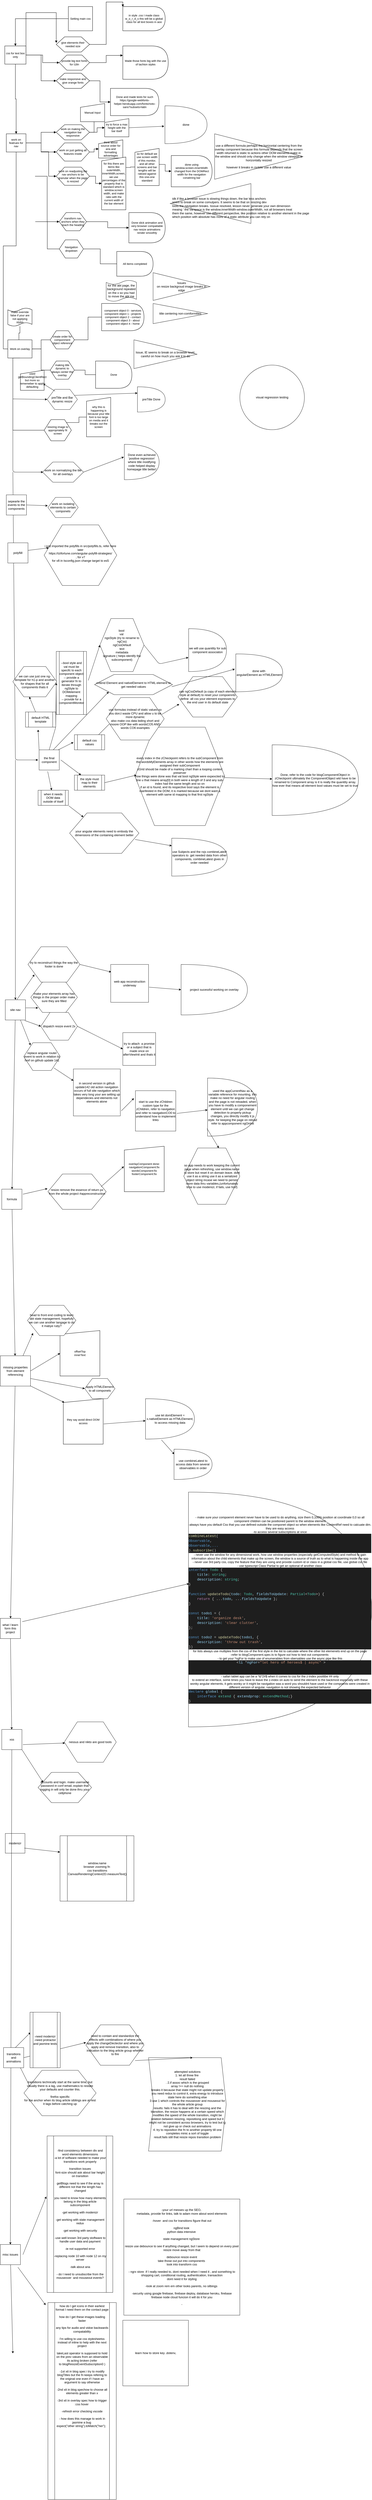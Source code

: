 <mxfile version="12.4.2" type="device" pages="1"><diagram id="mDX6USjAaqvY1vZoRmqC" name="Page-1"><mxGraphModel dx="768" dy="482" grid="1" gridSize="10" guides="1" tooltips="1" connect="1" arrows="1" fold="1" page="1" pageScale="1" pageWidth="850" pageHeight="1100" math="0" shadow="0"><root><mxCell id="0"/><mxCell id="1" parent="0"/><mxCell id="Tz2zQRxspfdBgsfDaEy3-1" value="" style="endArrow=classic;html=1;exitX=1;exitY=0.5;exitDx=0;exitDy=0;" parent="1" source="vRgHbsvurbVQbs_Jnl_p-2" edge="1"><mxGeometry width="50" height="50" relative="1" as="geometry"><mxPoint x="320" y="8150" as="sourcePoint"/><mxPoint x="370" y="8100" as="targetPoint"/></mxGeometry></mxCell><mxCell id="OqmOb8b3qybixhRfVzZn-1" value="Setting main css" style="html=1;whiteSpace=wrap;;fontSize=11;fontColor=#000000;spacing=5;strokeOpacity=100;strokeWidth=1.2;" parent="1" vertex="1"><mxGeometry x="300" y="36" width="96" height="96" as="geometry"/></mxCell><mxCell id="OqmOb8b3qybixhRfVzZn-2" value="" style="html=1;jettySize=18;fontSize=11;strokeOpacity=100;strokeWidth=1.2;rounded=1;arcSize=0;edgeStyle=orthogonalEdgeStyle;startArrow=none;endArrow=block;endFill=1;exitX=-0.006;exitY=0.5;exitPerimeter=1;entryX=0.5;entryY=-0.008;entryPerimeter=1;" parent="1" source="OqmOb8b3qybixhRfVzZn-1" target="OqmOb8b3qybixhRfVzZn-3" edge="1"><mxGeometry width="100" height="100" relative="1" as="geometry"/></mxCell><mxCell id="OqmOb8b3qybixhRfVzZn-3" value="css for text box only" style="html=1;whiteSpace=wrap;;fontSize=11;fontColor=#000000;spacing=5;strokeOpacity=100;strokeWidth=1.2;" parent="1" vertex="1"><mxGeometry x="48" y="192" width="84" height="72" as="geometry"/></mxCell><mxCell id="OqmOb8b3qybixhRfVzZn-4" value="" style="html=1;jettySize=18;fontSize=11;strokeOpacity=100;strokeWidth=1.2;rounded=1;arcSize=0;edgeStyle=orthogonalEdgeStyle;startArrow=none;endArrow=block;endFill=1;exitX=1.007;exitY=0.5;exitPerimeter=1;" parent="1" source="OqmOb8b3qybixhRfVzZn-3" edge="1"><mxGeometry width="100" height="100" relative="1" as="geometry"><mxPoint x="252" y="180" as="targetPoint"/><Array as="points"><mxPoint x="132" y="60"/><mxPoint x="252" y="60"/></Array></mxGeometry></mxCell><mxCell id="OqmOb8b3qybixhRfVzZn-5" value="give elements their needed size   " style="html=1;whiteSpace=wrap;shape=hexagon;perimeter=hexagonPerimeter2;fontSize=11;fontColor=#000000;spacing=5;strokeOpacity=100;strokeWidth=1.2;" parent="1" vertex="1"><mxGeometry x="252" y="156" width="132" height="60" as="geometry"/></mxCell><mxCell id="OqmOb8b3qybixhRfVzZn-6" value="" style="html=1;jettySize=18;fontSize=11;strokeOpacity=100;strokeWidth=1.2;rounded=1;arcSize=0;edgeStyle=orthogonalEdgeStyle;startArrow=none;endArrow=block;endFill=1;exitX=1.007;exitY=0.5;exitPerimeter=1;entryX=-0.006;entryY=0.5;entryPerimeter=1;" parent="1" source="OqmOb8b3qybixhRfVzZn-3" target="OqmOb8b3qybixhRfVzZn-7" edge="1"><mxGeometry width="100" height="100" relative="1" as="geometry"/></mxCell><mxCell id="OqmOb8b3qybixhRfVzZn-7" value="provide big text fonts for i18n" style="html=1;whiteSpace=wrap;shape=hexagon;perimeter=hexagonPerimeter2;fontSize=11;fontColor=#000000;spacing=5;strokeOpacity=100;strokeWidth=1.2;" parent="1" vertex="1"><mxGeometry x="264" y="228" width="120" height="60" as="geometry"/></mxCell><mxCell id="OqmOb8b3qybixhRfVzZn-8" value="" style="html=1;jettySize=18;fontSize=11;strokeOpacity=100;strokeWidth=1.2;rounded=1;arcSize=0;edgeStyle=orthogonalEdgeStyle;startArrow=none;endArrow=block;endFill=1;exitX=1.007;exitY=0.5;exitPerimeter=1;entryX=-0.006;entryY=0.5;entryPerimeter=1;" parent="1" source="OqmOb8b3qybixhRfVzZn-3" target="OqmOb8b3qybixhRfVzZn-9" edge="1"><mxGeometry width="100" height="100" relative="1" as="geometry"/></mxCell><mxCell id="OqmOb8b3qybixhRfVzZn-9" value="make responsive and give orange fonts" style="html=1;whiteSpace=wrap;shape=hexagon;perimeter=hexagonPerimeter2;fontSize=11;fontColor=#000000;spacing=5;strokeOpacity=100;strokeWidth=1.2;" parent="1" vertex="1"><mxGeometry x="252" y="300" width="132" height="60" as="geometry"/></mxCell><mxCell id="OqmOb8b3qybixhRfVzZn-10" value="" style="html=1;jettySize=18;fontSize=11;strokeOpacity=100;strokeWidth=1.2;rounded=1;arcSize=0;edgeStyle=orthogonalEdgeStyle;startArrow=none;endArrow=block;endFill=1;exitX=1.006;exitY=0.5;exitPerimeter=1;entryX=-0.004;entryY=0.006;entryPerimeter=1;" parent="1" source="OqmOb8b3qybixhRfVzZn-5" target="OqmOb8b3qybixhRfVzZn-11" edge="1"><mxGeometry width="100" height="100" relative="1" as="geometry"/></mxCell><mxCell id="OqmOb8b3qybixhRfVzZn-11" value="in style .css I made class w_o_r_d_s this will be a global class for all text boxes in aoo " style="html=1;whiteSpace=wrap;shape=delay;fontSize=11;fontColor=#000000;spacing=5;strokeOpacity=100;strokeWidth=1.2;" parent="1" vertex="1"><mxGeometry x="516" y="36" width="168" height="96" as="geometry"/></mxCell><mxCell id="OqmOb8b3qybixhRfVzZn-12" value="" style="html=1;jettySize=18;fontSize=11;strokeOpacity=100;strokeWidth=1.2;rounded=1;arcSize=0;edgeStyle=orthogonalEdgeStyle;startArrow=none;endArrow=block;endFill=1;exitX=1.006;exitY=0.5;exitPerimeter=1;entryX=-0.003;entryY=0.283;entryPerimeter=1;" parent="1" source="OqmOb8b3qybixhRfVzZn-7" target="OqmOb8b3qybixhRfVzZn-13" edge="1"><mxGeometry width="100" height="100" relative="1" as="geometry"/></mxCell><mxCell id="OqmOb8b3qybixhRfVzZn-13" value=" Made those fonts big with  the use of tachion styles" style="html=1;whiteSpace=wrap;shape=delay;fontSize=11;fontColor=#000000;spacing=5;strokeOpacity=100;strokeWidth=1.2;" parent="1" vertex="1"><mxGeometry x="516" y="192" width="180" height="132" as="geometry"/></mxCell><mxCell id="OqmOb8b3qybixhRfVzZn-14" value="" style="html=1;jettySize=18;fontSize=11;strokeOpacity=100;strokeWidth=1.2;rounded=1;arcSize=0;edgeStyle=orthogonalEdgeStyle;startArrow=none;endArrow=block;endFill=1;exitX=1.006;exitY=0.5;exitPerimeter=1;entryX=-0.003;entryY=0.5;entryPerimeter=1;" parent="1" source="OqmOb8b3qybixhRfVzZn-9" target="OqmOb8b3qybixhRfVzZn-15" edge="1"><mxGeometry width="100" height="100" relative="1" as="geometry"/></mxCell><mxCell id="OqmOb8b3qybixhRfVzZn-15" value="&lt;div&gt;Done and made tests for such&lt;/div&gt;&lt;div&gt;https://google-webfonts-helper.herokuapp.com/fonts/noto-sans?subsets=latin&lt;br&gt;&lt;/div&gt;" style="html=1;whiteSpace=wrap;shape=delay;fontSize=11;fontColor=#000000;spacing=5;strokeOpacity=100;strokeWidth=1.2;" parent="1" vertex="1"><mxGeometry x="467" y="360" width="192" height="108" as="geometry"/></mxCell><mxCell id="OqmOb8b3qybixhRfVzZn-16" value="" style="html=1;jettySize=18;fontSize=11;strokeOpacity=100;strokeWidth=1.2;rounded=1;arcSize=0;edgeStyle=orthogonalEdgeStyle;startArrow=none;endArrow=block;endFill=1;exitX=0.5;exitY=1.008;exitPerimeter=1;entryX=0.5;entryY=-0.008;entryPerimeter=1;" parent="1" source="OqmOb8b3qybixhRfVzZn-3" target="OqmOb8b3qybixhRfVzZn-17" edge="1"><mxGeometry width="100" height="100" relative="1" as="geometry"/></mxCell><mxCell id="OqmOb8b3qybixhRfVzZn-17" value="work on featrues for  nav" style="html=1;whiteSpace=wrap;;fontSize=11;fontColor=#000000;spacing=5;strokeOpacity=100;strokeWidth=1.2;" parent="1" vertex="1"><mxGeometry x="54" y="540" width="78" height="72" as="geometry"/></mxCell><mxCell id="OqmOb8b3qybixhRfVzZn-18" value="" style="html=1;jettySize=18;fontSize=11;strokeOpacity=100;strokeWidth=1.2;rounded=1;arcSize=0;edgeStyle=orthogonalEdgeStyle;startArrow=none;endArrow=block;endFill=1;exitX=1.008;exitY=0.5;exitPerimeter=1;entryX=-0.006;entryY=0.5;entryPerimeter=1;" parent="1" source="OqmOb8b3qybixhRfVzZn-17" target="OqmOb8b3qybixhRfVzZn-20" edge="1"><mxGeometry width="100" height="100" relative="1" as="geometry"/></mxCell><mxCell id="OqmOb8b3qybixhRfVzZn-19" value="make responsive and give orange fonts" style="html=1;whiteSpace=wrap;shape=hexagon;perimeter=hexagonPerimeter2;fontSize=11;fontColor=#000000;spacing=5;strokeOpacity=100;strokeWidth=1.2;" parent="1" vertex="1"><mxGeometry x="252" y="300" width="132" height="60" as="geometry"/></mxCell><mxCell id="OqmOb8b3qybixhRfVzZn-20" value="work on making the navigation bar responsive" style="html=1;whiteSpace=wrap;shape=hexagon;perimeter=hexagonPerimeter2;fontSize=11;fontColor=#000000;spacing=5;strokeOpacity=100;strokeWidth=1.2;" parent="1" vertex="1"><mxGeometry x="252" y="504" width="132" height="60" as="geometry"/></mxCell><mxCell id="OqmOb8b3qybixhRfVzZn-21" value="" style="html=1;jettySize=18;fontSize=11;strokeOpacity=100;strokeWidth=1.2;rounded=1;arcSize=0;edgeStyle=orthogonalEdgeStyle;startArrow=none;endArrow=block;endFill=1;exitX=1.006;exitY=0.5;exitPerimeter=1;entryX=-0.006;entryY=0.5;entryPerimeter=1;" parent="1" source="OqmOb8b3qybixhRfVzZn-20" target="OqmOb8b3qybixhRfVzZn-22" edge="1"><mxGeometry width="100" height="100" relative="1" as="geometry"/></mxCell><mxCell id="OqmOb8b3qybixhRfVzZn-22" value="try to force a max height with the bar itself" style="html=1;whiteSpace=wrap;shape=manualInput;size=15;fontSize=11;fontColor=#000000;spacing=5;strokeOpacity=100;strokeWidth=1.2;" parent="1" vertex="1"><mxGeometry x="444" y="480" width="96" height="72" as="geometry"/></mxCell><mxCell id="OqmOb8b3qybixhRfVzZn-23" value="" style="html=1;jettySize=18;fontSize=11;strokeOpacity=100;strokeWidth=1.2;rounded=1;arcSize=0;edgeStyle=orthogonalEdgeStyle;startArrow=none;endArrow=block;endFill=1;exitX=1.008;exitY=0.5;exitPerimeter=1;entryX=-0.006;entryY=0.5;entryPerimeter=1;" parent="1" source="OqmOb8b3qybixhRfVzZn-17" target="OqmOb8b3qybixhRfVzZn-24" edge="1"><mxGeometry width="100" height="100" relative="1" as="geometry"/></mxCell><mxCell id="OqmOb8b3qybixhRfVzZn-24" value="work on just getting all features inside" style="html=1;whiteSpace=wrap;shape=hexagon;perimeter=hexagonPerimeter2;fontSize=11;fontColor=#000000;spacing=5;strokeOpacity=100;strokeWidth=1.2;" parent="1" vertex="1"><mxGeometry x="252" y="576" width="132" height="72" as="geometry"/></mxCell><mxCell id="OqmOb8b3qybixhRfVzZn-25" value="" style="html=1;jettySize=18;fontSize=11;strokeOpacity=100;strokeWidth=1.2;rounded=1;arcSize=0;edgeStyle=orthogonalEdgeStyle;startArrow=none;endArrow=block;endFill=1;exitX=1.006;exitY=0.5;exitPerimeter=1;entryX=-0.006;entryY=0.5;entryPerimeter=1;" parent="1" source="OqmOb8b3qybixhRfVzZn-24" target="OqmOb8b3qybixhRfVzZn-26" edge="1"><mxGeometry width="100" height="100" relative="1" as="geometry"/></mxCell><mxCell id="OqmOb8b3qybixhRfVzZn-26" value="think about source order for aria and formatting advantages" style="html=1;whiteSpace=wrap;shape=manualInput;size=15;fontSize=11;fontColor=#000000;spacing=5;strokeOpacity=100;strokeWidth=1.2;" parent="1" vertex="1"><mxGeometry x="420" y="564" width="96" height="72" as="geometry"/></mxCell><mxCell id="OqmOb8b3qybixhRfVzZn-27" value="" style="html=1;jettySize=18;fontSize=11;strokeOpacity=100;strokeWidth=1.2;rounded=1;arcSize=0;edgeStyle=orthogonalEdgeStyle;startArrow=none;endArrow=block;endFill=1;exitX=1.006;exitY=0.5;exitPerimeter=1;entryX=0.5;entryY=1.008;entryPerimeter=1;" parent="1" source="OqmOb8b3qybixhRfVzZn-20" target="OqmOb8b3qybixhRfVzZn-28" edge="1"><mxGeometry width="100" height="100" relative="1" as="geometry"/></mxCell><mxCell id="OqmOb8b3qybixhRfVzZn-28" value="Manual Input" style="html=1;whiteSpace=wrap;shape=manualInput;size=15;fontSize=11;fontColor=#000000;spacing=5;strokeOpacity=100;strokeWidth=1.2;" parent="1" vertex="1"><mxGeometry x="348" y="420" width="96" height="72" as="geometry"/></mxCell><mxCell id="OqmOb8b3qybixhRfVzZn-29" value="" style="html=1;jettySize=18;fontSize=11;strokeOpacity=100;strokeWidth=1.2;rounded=1;arcSize=0;edgeStyle=elbowEdgeStyle;startArrow=none;endArrow=block;endFill=1;entryX=-0.006;entryY=0.5;entryPerimeter=1;" parent="1" target="OqmOb8b3qybixhRfVzZn-30" edge="1"><mxGeometry width="100" height="100" relative="1" as="geometry"><mxPoint x="192" y="611" as="sourcePoint"/></mxGeometry></mxCell><mxCell id="OqmOb8b3qybixhRfVzZn-30" value="work on readjusting the nav anchors to be granular when the page is resized" style="html=1;whiteSpace=wrap;shape=hexagon;perimeter=hexagonPerimeter2;fontSize=11;fontColor=#000000;spacing=5;strokeOpacity=100;strokeWidth=1.2;" parent="1" vertex="1"><mxGeometry x="252" y="672" width="132" height="72" as="geometry"/></mxCell><mxCell id="OqmOb8b3qybixhRfVzZn-31" value="" style="html=1;jettySize=18;fontSize=11;strokeOpacity=100;strokeWidth=1.2;rounded=1;arcSize=0;edgeStyle=orthogonalEdgeStyle;startArrow=none;endArrow=block;endFill=1;exitX=1.006;exitY=0.5;exitPerimeter=1;entryX=-0.006;entryY=0.5;entryPerimeter=1;" parent="1" source="OqmOb8b3qybixhRfVzZn-30" target="OqmOb8b3qybixhRfVzZn-32" edge="1"><mxGeometry width="100" height="100" relative="1" as="geometry"/></mxCell><mxCell id="OqmOb8b3qybixhRfVzZn-32" value="for this there are items like outerWidth, innerWidth,screen, we  use percentages of  the property that  is standard which is   window.screen width, and make ratio with the current width of the bar element " style="html=1;whiteSpace=wrap;shape=manualInput;size=15;fontSize=11;fontColor=#000000;spacing=5;strokeOpacity=100;strokeWidth=1.2;" parent="1" vertex="1"><mxGeometry x="432" y="632" width="96" height="209" as="geometry"/></mxCell><mxCell id="OqmOb8b3qybixhRfVzZn-33" value="" style="html=1;jettySize=18;fontSize=11;strokeOpacity=100;strokeWidth=1.2;rounded=1;arcSize=0;edgeStyle=orthogonalEdgeStyle;startArrow=none;endArrow=none;exitX=1.006;exitY=0.194;exitPerimeter=1;entryX=-0.006;entryY=0.5;entryPerimeter=1;" parent="1" source="OqmOb8b3qybixhRfVzZn-32" target="OqmOb8b3qybixhRfVzZn-34" edge="1"><mxGeometry width="100" height="100" relative="1" as="geometry"/></mxCell><mxCell id="OqmOb8b3qybixhRfVzZn-34" value="so for default we use screen width of this monitor, and all other screens and bar lengths will be ratioed against this one-one standard" style="html=1;whiteSpace=wrap;shape=manualInput;size=15;fontSize=11;fontColor=#000000;spacing=5;strokeOpacity=100;strokeWidth=1.2;" parent="1" vertex="1"><mxGeometry x="564" y="598" width="96" height="147" as="geometry"/></mxCell><mxCell id="OqmOb8b3qybixhRfVzZn-35" value="" style="html=1;jettySize=18;fontSize=11;strokeOpacity=100;strokeWidth=1.2;rounded=1;arcSize=0;edgeStyle=orthogonalEdgeStyle;startArrow=none;endArrow=block;endFill=1;exitX=1.006;exitY=0.429;exitPerimeter=1;entryX=-0.008;entryY=0.5;entryPerimeter=1;" parent="1" source="OqmOb8b3qybixhRfVzZn-34" target="OqmOb8b3qybixhRfVzZn-36" edge="1"><mxGeometry width="100" height="100" relative="1" as="geometry"/></mxCell><mxCell id="OqmOb8b3qybixhRfVzZn-36" value="done using window.screen.innerWidth changed from the DOMRect width for the navigation conatining bar" style="html=1;whiteSpace=wrap;shape=delay;fontSize=11;fontColor=#000000;spacing=5;strokeOpacity=100;strokeWidth=1.2;" parent="1" vertex="1"><mxGeometry x="708" y="626" width="162" height="124" as="geometry"/></mxCell><mxCell id="OqmOb8b3qybixhRfVzZn-37" value="" style="html=1;jettySize=18;fontSize=11;strokeOpacity=100;strokeWidth=1.2;rounded=1;arcSize=0;edgeStyle=elbowEdgeStyle;startArrow=none;endArrow=block;endFill=1;entryX=-0.006;entryY=0.5;entryPerimeter=1;" parent="1" target="OqmOb8b3qybixhRfVzZn-38" edge="1"><mxGeometry width="100" height="100" relative="1" as="geometry"><mxPoint x="168" y="708" as="sourcePoint"/></mxGeometry></mxCell><mxCell id="OqmOb8b3qybixhRfVzZn-38" value=" transform nav anchors when they reach the heading" style="html=1;whiteSpace=wrap;shape=hexagon;perimeter=hexagonPerimeter2;fontSize=11;fontColor=#000000;spacing=5;strokeOpacity=100;strokeWidth=1.2;" parent="1" vertex="1"><mxGeometry x="264" y="852" width="108" height="72" as="geometry"/></mxCell><mxCell id="OqmOb8b3qybixhRfVzZn-39" value="Done  slick animation and very browser compaitable nav resize animations render smoothly" style="html=1;whiteSpace=wrap;shape=delay;fontSize=11;fontColor=#000000;spacing=5;strokeOpacity=100;strokeWidth=1.2;" parent="1" vertex="1"><mxGeometry x="540" y="852" width="144" height="120" as="geometry"/></mxCell><mxCell id="OqmOb8b3qybixhRfVzZn-40" value="" style="html=1;jettySize=18;fontSize=11;strokeOpacity=100;strokeWidth=1.2;rounded=1;arcSize=0;edgeStyle=orthogonalEdgeStyle;startArrow=none;endArrow=block;endFill=1;exitX=1.006;exitY=0.5;exitPerimeter=1;entryX=-0.004;entryY=0.5;entryPerimeter=1;" parent="1" source="OqmOb8b3qybixhRfVzZn-38" target="OqmOb8b3qybixhRfVzZn-39" edge="1"><mxGeometry width="100" height="100" relative="1" as="geometry"/></mxCell><mxCell id="OqmOb8b3qybixhRfVzZn-41" value="" style="html=1;jettySize=18;fontSize=11;strokeOpacity=100;strokeWidth=1.2;rounded=1;arcSize=0;edgeStyle=elbowEdgeStyle;startArrow=none;endArrow=none;entryX=-0.007;entryY=0.5;entryPerimeter=1;" parent="1" target="OqmOb8b3qybixhRfVzZn-42" edge="1"><mxGeometry width="100" height="100" relative="1" as="geometry"><mxPoint x="169" y="888" as="sourcePoint"/></mxGeometry></mxCell><mxCell id="OqmOb8b3qybixhRfVzZn-42" value="Navigation dropdown" style="html=1;whiteSpace=wrap;shape=hexagon;perimeter=hexagonPerimeter2;fontSize=11;fontColor=#000000;spacing=5;strokeOpacity=100;strokeWidth=1.2;" parent="1" vertex="1"><mxGeometry x="264" y="960" width="96" height="72" as="geometry"/></mxCell><mxCell id="OqmOb8b3qybixhRfVzZn-43" value="" style="html=1;jettySize=18;fontSize=11;strokeOpacity=100;strokeWidth=1.2;rounded=1;arcSize=0;edgeStyle=elbowEdgeStyle;startArrow=none;endArrow=none;entryX=-0.004;entryY=0.5;entryPerimeter=1;" parent="1" target="OqmOb8b3qybixhRfVzZn-44" edge="1"><mxGeometry width="100" height="100" relative="1" as="geometry"><mxPoint x="361" y="996" as="sourcePoint"/></mxGeometry></mxCell><mxCell id="OqmOb8b3qybixhRfVzZn-44" value="All items completed" style="html=1;whiteSpace=wrap;shape=delay;fontSize=11;fontColor=#000000;spacing=5;strokeOpacity=100;strokeWidth=1.2;" parent="1" vertex="1"><mxGeometry x="492" y="1006" width="144" height="98" as="geometry"/></mxCell><mxCell id="OqmOb8b3qybixhRfVzZn-45" value="" style="html=1;jettySize=18;fontSize=11;strokeOpacity=100;strokeWidth=1.2;rounded=1;arcSize=0;edgeStyle=orthogonalEdgeStyle;startArrow=none;endArrow=none;exitX=0.5;exitY=1.008;exitPerimeter=1;entryX=-0.006;entryY=0.5;entryPerimeter=1;" parent="1" source="OqmOb8b3qybixhRfVzZn-17" target="OqmOb8b3qybixhRfVzZn-46" edge="1"><mxGeometry width="100" height="100" relative="1" as="geometry"/></mxCell><mxCell id="OqmOb8b3qybixhRfVzZn-46" value="Work on overlay" style="html=1;whiteSpace=wrap;;fontSize=11;fontColor=#000000;spacing=5;strokeOpacity=100;strokeWidth=1.2;" parent="1" vertex="1"><mxGeometry x="60" y="1356" width="96" height="72" as="geometry"/></mxCell><mxCell id="OqmOb8b3qybixhRfVzZn-47" value="" style="html=1;jettySize=18;fontSize=11;strokeOpacity=100;strokeWidth=1.2;rounded=1;arcSize=0;edgeStyle=orthogonalEdgeStyle;startArrow=none;endArrow=none;exitX=1.006;exitY=0.5;exitPerimeter=1;entryX=-0.007;entryY=0.5;entryPerimeter=1;" parent="1" source="OqmOb8b3qybixhRfVzZn-46" target="OqmOb8b3qybixhRfVzZn-48" edge="1"><mxGeometry width="100" height="100" relative="1" as="geometry"/></mxCell><mxCell id="OqmOb8b3qybixhRfVzZn-48" value="create order for componment object reference" style="html=1;whiteSpace=wrap;shape=hexagon;perimeter=hexagonPerimeter2;fontSize=11;fontColor=#000000;spacing=5;strokeOpacity=100;strokeWidth=1.2;" parent="1" vertex="1"><mxGeometry x="228" y="1320" width="96" height="72" as="geometry"/></mxCell><mxCell id="OqmOb8b3qybixhRfVzZn-49" value="" style="html=1;jettySize=18;fontSize=11;strokeOpacity=100;strokeWidth=1.2;rounded=1;arcSize=0;edgeStyle=orthogonalEdgeStyle;startArrow=none;endArrow=none;exitX=1.007;exitY=0.5;exitPerimeter=1;entryX=-0.004;entryY=0.5;entryPerimeter=1;" parent="1" source="OqmOb8b3qybixhRfVzZn-48" target="OqmOb8b3qybixhRfVzZn-50" edge="1"><mxGeometry width="100" height="100" relative="1" as="geometry"/></mxCell><mxCell id="OqmOb8b3qybixhRfVzZn-50" value="&lt;div&gt;component object 0 - services component object 1 -  projects component object 2 -   contact component object 3 -    about&lt;/div&gt;&lt;div&gt;component object 4 - home&lt;br&gt;&lt;/div&gt;" style="html=1;whiteSpace=wrap;shape=delay;fontSize=11;fontColor=#000000;spacing=5;strokeOpacity=100;strokeWidth=1.2;" parent="1" vertex="1"><mxGeometry x="432" y="1212" width="168" height="108" as="geometry"/></mxCell><mxCell id="OqmOb8b3qybixhRfVzZn-51" value="" style="html=1;jettySize=18;fontSize=11;strokeOpacity=100;strokeWidth=1.2;rounded=1;arcSize=0;edgeStyle=orthogonalEdgeStyle;startArrow=none;endArrow=none;exitX=1.006;exitY=0.5;exitPerimeter=1;entryX=-0.007;entryY=0.5;entryPerimeter=1;" parent="1" source="OqmOb8b3qybixhRfVzZn-46" target="OqmOb8b3qybixhRfVzZn-52" edge="1"><mxGeometry width="100" height="100" relative="1" as="geometry"/></mxCell><mxCell id="OqmOb8b3qybixhRfVzZn-52" value="making title dynamic to  always center the overlay" style="html=1;whiteSpace=wrap;shape=hexagon;perimeter=hexagonPerimeter2;fontSize=11;fontColor=#000000;spacing=5;strokeOpacity=100;strokeWidth=1.2;" parent="1" vertex="1"><mxGeometry x="228" y="1440" width="96" height="72" as="geometry"/></mxCell><mxCell id="OqmOb8b3qybixhRfVzZn-53" value="" style="html=1;jettySize=18;fontSize=11;strokeOpacity=100;strokeWidth=1.2;rounded=1;arcSize=0;edgeStyle=orthogonalEdgeStyle;startArrow=none;endArrow=none;exitX=0.458;exitY=-0.008;exitPerimeter=1;entryX=0.5;entryY=0.924;entryPerimeter=1;" parent="1" source="OqmOb8b3qybixhRfVzZn-46" target="OqmOb8b3qybixhRfVzZn-54" edge="1"><mxGeometry width="100" height="100" relative="1" as="geometry"/></mxCell><mxCell id="OqmOb8b3qybixhRfVzZn-54" value=" make override false if your are not applying styles" style="html=1;whiteSpace=wrap;shape=tape;size=0.2;fontSize=11;fontColor=#000000;spacing=5;strokeOpacity=100;strokeWidth=1.2;" parent="1" vertex="1"><mxGeometry x="60" y="1230" width="96" height="72" as="geometry"/></mxCell><mxCell id="OqmOb8b3qybixhRfVzZn-55" value="" style="html=1;jettySize=18;fontSize=11;strokeOpacity=100;strokeWidth=1.2;rounded=1;arcSize=0;edgeStyle=orthogonalEdgeStyle;startArrow=none;endArrow=none;exitX=0.5;exitY=1.008;exitPerimeter=1;entryX=-0.006;entryY=0.5;entryPerimeter=1;" parent="1" source="OqmOb8b3qybixhRfVzZn-46" target="OqmOb8b3qybixhRfVzZn-58" edge="1"><mxGeometry width="100" height="100" relative="1" as="geometry"><Array as="points"><mxPoint x="80" y="1428"/><mxPoint x="80" y="1714"/></Array></mxGeometry></mxCell><mxCell id="OqmOb8b3qybixhRfVzZn-56" value="" style="html=1;jettySize=18;fontSize=11;strokeOpacity=100;strokeWidth=1.2;rounded=1;arcSize=0;edgeStyle=elbowEdgeStyle;startArrow=none;endArrow=none;entryX=-0.004;entryY=0.5;entryPerimeter=1;" parent="1" target="OqmOb8b3qybixhRfVzZn-57" edge="1"><mxGeometry width="100" height="100" relative="1" as="geometry"><mxPoint x="325" y="1476" as="sourcePoint"/></mxGeometry></mxCell><mxCell id="OqmOb8b3qybixhRfVzZn-57" value="Done" style="html=1;whiteSpace=wrap;shape=delay;fontSize=11;fontColor=#000000;spacing=5;strokeOpacity=100;strokeWidth=1.2;" parent="1" vertex="1"><mxGeometry x="408" y="1440" width="144" height="108" as="geometry"/></mxCell><mxCell id="OqmOb8b3qybixhRfVzZn-58" value="resizing image to appropriately fit screen" style="html=1;whiteSpace=wrap;shape=hexagon;perimeter=hexagonPerimeter2;fontSize=11;fontColor=#000000;spacing=5;strokeOpacity=100;strokeWidth=1.2;" parent="1" vertex="1"><mxGeometry x="204" y="1672" width="108" height="84" as="geometry"/></mxCell><mxCell id="OqmOb8b3qybixhRfVzZn-59" value="" style="html=1;jettySize=18;fontSize=11;strokeOpacity=100;strokeWidth=1.2;rounded=1;arcSize=0;edgeStyle=orthogonalEdgeStyle;startArrow=none;endArrow=none;exitX=0.848;exitY=0.104;exitPerimeter=1;entryX=-0.006;entryY=0.5;entryPerimeter=1;" parent="1" source="OqmOb8b3qybixhRfVzZn-58" target="OqmOb8b3qybixhRfVzZn-60" edge="1"><mxGeometry width="100" height="100" relative="1" as="geometry"/></mxCell><mxCell id="OqmOb8b3qybixhRfVzZn-60" value="why this is happening is because your title font is too large on media and it breaks out the screen" style="html=1;whiteSpace=wrap;shape=manualInput;size=15;fontSize=11;fontColor=#000000;spacing=5;strokeOpacity=100;strokeWidth=1.2;" parent="1" vertex="1"><mxGeometry x="372" y="1584" width="96" height="156" as="geometry"/></mxCell><mxCell id="OqmOb8b3qybixhRfVzZn-62" value="for the abt page, the background repeated on the x so you had to move the abt me" style="shape=tape;whiteSpace=wrap;html=1;size=0.2;" parent="1" vertex="1"><mxGeometry x="450" y="1120" width="120" height="84" as="geometry"/></mxCell><mxCell id="OqmOb8b3qybixhRfVzZn-64" value="&lt;div&gt;Issues&lt;/div&gt;&lt;div&gt;on resize backgroud image breaks in edge&lt;br&gt;&lt;/div&gt;" style="triangle;whiteSpace=wrap;html=1;rotation=0;" parent="1" vertex="1"><mxGeometry x="636" y="1090" width="226" height="110" as="geometry"/></mxCell><mxCell id="OqmOb8b3qybixhRfVzZn-65" value="title centering non-comformities" style="triangle;whiteSpace=wrap;html=1;" parent="1" vertex="1"><mxGeometry x="636" y="1212" width="216" height="80" as="geometry"/></mxCell><mxCell id="6pDLYjIM9fa0R66AFkiX-1" value="" style="endArrow=classic;html=1;entryX=0;entryY=0.5;entryDx=0;entryDy=0;" parent="1" target="6pDLYjIM9fa0R66AFkiX-2" edge="1"><mxGeometry width="50" height="50" relative="1" as="geometry"><mxPoint x="80" y="1590" as="sourcePoint"/><mxPoint x="210" y="1590" as="targetPoint"/></mxGeometry></mxCell><mxCell id="6pDLYjIM9fa0R66AFkiX-2" value="preTitle and Bar dynamic resize" style="shape=hexagon;perimeter=hexagonPerimeter2;whiteSpace=wrap;html=1;" parent="1" vertex="1"><mxGeometry x="216" y="1552" width="120" height="80" as="geometry"/></mxCell><mxCell id="6pDLYjIM9fa0R66AFkiX-3" value="preTitle Done" style="shape=or;whiteSpace=wrap;html=1;" parent="1" vertex="1"><mxGeometry x="574" y="1542" width="110" height="100" as="geometry"/></mxCell><mxCell id="6pDLYjIM9fa0R66AFkiX-4" value="" style="endArrow=classic;html=1;entryX=0;entryY=0.25;entryDx=0;entryDy=0;entryPerimeter=0;exitX=1;exitY=0.25;exitDx=0;exitDy=0;" parent="1" source="6pDLYjIM9fa0R66AFkiX-2" target="6pDLYjIM9fa0R66AFkiX-3" edge="1"><mxGeometry width="50" height="50" relative="1" as="geometry"><mxPoint x="340" y="1600" as="sourcePoint"/><mxPoint x="390" y="1550" as="targetPoint"/></mxGeometry></mxCell><mxCell id="6pDLYjIM9fa0R66AFkiX-5" value="" style="endArrow=classic;html=1;exitX=0.258;exitY=0.088;exitDx=0;exitDy=0;exitPerimeter=0;" parent="1" source="6pDLYjIM9fa0R66AFkiX-2" edge="1"><mxGeometry width="50" height="50" relative="1" as="geometry"><mxPoint x="190" y="1560" as="sourcePoint"/><mxPoint x="200" y="1530" as="targetPoint"/></mxGeometry></mxCell><mxCell id="6pDLYjIM9fa0R66AFkiX-6" value="used getBoundingClientRect but more so rememeber to apply defaulting" style="html=1;whiteSpace=wrap;shape=manualInput;size=15;fontSize=11;fontColor=#000000;spacing=5;strokeOpacity=100;strokeWidth=1.2;" parent="1" vertex="1"><mxGeometry x="110" y="1476" width="94" height="80" as="geometry"/></mxCell><mxCell id="ZhyfcsfpGXhFWIxszQ2d-1" value="visual regression testing " style="ellipse;whiteSpace=wrap;html=1;aspect=fixed;" parent="1" vertex="1"><mxGeometry x="980" y="1456" width="256" height="256" as="geometry"/></mxCell><mxCell id="3ogRhJ2lxb-YkBNYLDrT-1" value="Issue, IE seems to break on a browser level, careful on how much you ask it to do" style="triangle;whiteSpace=wrap;html=1;" parent="1" vertex="1"><mxGeometry x="560" y="1356" width="250" height="114" as="geometry"/></mxCell><mxCell id="3ogRhJ2lxb-YkBNYLDrT-2" value="" style="triangle;whiteSpace=wrap;html=1;rotation=180;" parent="1" vertex="1"><mxGeometry x="704" y="737" width="320" height="158" as="geometry"/></mxCell><mxCell id="hYLc8TmHx5PLfGuy9ryJ-1" value="" style="endArrow=classic;html=1;exitX=1;exitY=0.5;exitDx=0;exitDy=0;" parent="1" source="OqmOb8b3qybixhRfVzZn-22" edge="1"><mxGeometry width="50" height="50" relative="1" as="geometry"><mxPoint x="540" y="550" as="sourcePoint"/><mxPoint x="680" y="510" as="targetPoint"/></mxGeometry></mxCell><mxCell id="hYLc8TmHx5PLfGuy9ryJ-2" value="done" style="shape=or;whiteSpace=wrap;html=1;" parent="1" vertex="1"><mxGeometry x="683" y="429" width="167" height="150" as="geometry"/></mxCell><mxCell id="hYLc8TmHx5PLfGuy9ryJ-3" value="&lt;div&gt;use a different formula perhaps the horizontal centering from the overlay component because this formula depends that the screen width returned is static to actions other DOM elements make in the window and should only change when the window viewport is horizontally resized&lt;/div&gt;&lt;div&gt;&lt;br&gt;&lt;/div&gt;&lt;div&gt;however it breaks in mobile use a different value&lt;br&gt;&lt;/div&gt;" style="triangle;whiteSpace=wrap;html=1;" parent="1" vertex="1"><mxGeometry x="880" y="540" width="350" height="180" as="geometry"/></mxCell><mxCell id="vsB9PUA2ucNxsWvmFdLk-5" value="idk if like a browser issue is slowing things down, the bar less anchors&lt;br&gt; seem to break on some comutpers. It seems to be that on resizing dev &lt;br&gt;&lt;div&gt;tools the navigation breaks. Isssue resolved, lesson never generate your own dimension&lt;/div&gt;&lt;div&gt;meaing ' the varspace is the window.innerWidth-window.outerWidth, not all browsers treat&lt;/div&gt;&lt;div&gt;them the same, however use different perspective, like position relative to another element in the page&lt;/div&gt;&lt;div&gt;which posiiton with absolute has more of a static attribute you can rely on&lt;br&gt;&lt;/div&gt;" style="text;html=1;" parent="1" vertex="1"><mxGeometry x="710" y="783" width="280" height="60" as="geometry"/></mxCell><mxCell id="5gk3j-RHjys_D4EZSYjd-1" value="" style="endArrow=classic;html=1;" parent="1" edge="1"><mxGeometry width="50" height="50" relative="1" as="geometry"><mxPoint x="80" y="1712" as="sourcePoint"/><mxPoint x="200" y="1880" as="targetPoint"/><Array as="points"><mxPoint x="80" y="1880"/></Array></mxGeometry></mxCell><mxCell id="5gk3j-RHjys_D4EZSYjd-2" value="work on normalizing the tile for all overlays" style="shape=hexagon;perimeter=hexagonPerimeter2;whiteSpace=wrap;html=1;" parent="1" vertex="1"><mxGeometry x="198" y="1840" width="162" height="80" as="geometry"/></mxCell><mxCell id="5gk3j-RHjys_D4EZSYjd-3" value="Done even achieved 'positive regression' where title modifying code helped display homepage title better!" style="shape=or;whiteSpace=wrap;html=1;" parent="1" vertex="1"><mxGeometry x="522" y="1770" width="138" height="140" as="geometry"/></mxCell><mxCell id="5gk3j-RHjys_D4EZSYjd-4" value="" style="endArrow=classic;html=1;exitX=1;exitY=0.5;exitDx=0;exitDy=0;" parent="1" source="5gk3j-RHjys_D4EZSYjd-2" edge="1"><mxGeometry width="50" height="50" relative="1" as="geometry"><mxPoint x="360" y="1900" as="sourcePoint"/><mxPoint x="520" y="1820" as="targetPoint"/></mxGeometry></mxCell><mxCell id="ZonwNIg6ta37ohNtKzHV-1" value="" style="endArrow=classic;html=1;" parent="1" edge="1"><mxGeometry width="50" height="50" relative="1" as="geometry"><mxPoint x="80" y="1880" as="sourcePoint"/><mxPoint x="180" y="3020" as="targetPoint"/><Array as="points"><mxPoint x="90" y="3020"/></Array></mxGeometry></mxCell><mxCell id="ZonwNIg6ta37ohNtKzHV-2" value="the final component" style="whiteSpace=wrap;html=1;aspect=fixed;" parent="1" vertex="1"><mxGeometry x="184" y="2980" width="80" height="80" as="geometry"/></mxCell><mxCell id="ZonwNIg6ta37ohNtKzHV-3" value="&lt;div&gt;--bool style and val must be specifc to each component object&lt;/div&gt;&lt;div&gt;-- provide a generator fn to iterate through ngStyle to DOMelement mapping&lt;/div&gt;&lt;div&gt;-- provide for a componentMonitor&lt;br&gt;&lt;/div&gt;" style="shape=process;whiteSpace=wrap;html=1;backgroundOutline=1;" parent="1" vertex="1"><mxGeometry x="252" y="2590" width="120" height="250" as="geometry"/></mxCell><mxCell id="ZonwNIg6ta37ohNtKzHV-4" value="" style="endArrow=classic;html=1;entryX=0;entryY=0.5;entryDx=0;entryDy=0;exitX=0.5;exitY=0;exitDx=0;exitDy=0;" parent="1" source="ZonwNIg6ta37ohNtKzHV-2" target="ZonwNIg6ta37ohNtKzHV-3" edge="1"><mxGeometry width="50" height="50" relative="1" as="geometry"><mxPoint x="270" y="3050" as="sourcePoint"/><mxPoint x="320" y="3000" as="targetPoint"/><Array as="points"><mxPoint x="250" y="2890"/></Array></mxGeometry></mxCell><mxCell id="ZonwNIg6ta37ohNtKzHV-5" value="" style="endArrow=classic;html=1;exitX=1.058;exitY=0.46;exitDx=0;exitDy=0;exitPerimeter=0;entryX=0;entryY=0.5;entryDx=0;entryDy=0;" parent="1" source="ZonwNIg6ta37ohNtKzHV-3" target="ZonwNIg6ta37ohNtKzHV-6" edge="1"><mxGeometry width="50" height="50" relative="1" as="geometry"><mxPoint x="480" y="2780" as="sourcePoint"/><mxPoint x="530" y="2720" as="targetPoint"/></mxGeometry></mxCell><mxCell id="ZonwNIg6ta37ohNtKzHV-6" value="&lt;div&gt;bool&amp;nbsp;&lt;/div&gt;&lt;div&gt;val&amp;nbsp;&lt;/div&gt;&lt;div&gt;ngsStyle (try to rename to ngCss)&lt;br&gt;&lt;/div&gt;&lt;div&gt;ngCssDefault&lt;/div&gt;&lt;div&gt;text&lt;/div&gt;&lt;div&gt;metadata&lt;/div&gt;&lt;div&gt;signature ( helps identify the subcomponent)&lt;/div&gt;" style="shape=hexagon;perimeter=hexagonPerimeter2;whiteSpace=wrap;html=1;" parent="1" vertex="1"><mxGeometry x="425" y="2460" width="175" height="210" as="geometry"/></mxCell><mxCell id="0xAIz1zbWJC2SVzkpo6K-1" value="" style="endArrow=classic;html=1;exitX=1;exitY=0.5;exitDx=0;exitDy=0;entryX=-0.007;entryY=0.671;entryDx=0;entryDy=0;entryPerimeter=0;" parent="1" source="ZonwNIg6ta37ohNtKzHV-6" target="0xAIz1zbWJC2SVzkpo6K-2" edge="1"><mxGeometry width="50" height="50" relative="1" as="geometry"><mxPoint x="650" y="2740" as="sourcePoint"/><mxPoint x="770" y="2720" as="targetPoint"/><Array as="points"><mxPoint x="660" y="2640"/></Array></mxGeometry></mxCell><mxCell id="0xAIz1zbWJC2SVzkpo6K-2" value="we will use quanitity for sub component associaton " style="shape=or;whiteSpace=wrap;html=1;" parent="1" vertex="1"><mxGeometry x="777" y="2500" width="150" height="170" as="geometry"/></mxCell><mxCell id="0xAIz1zbWJC2SVzkpo6K-3" value="sepearte the events to the components" style="whiteSpace=wrap;html=1;aspect=fixed;" parent="1" vertex="1"><mxGeometry x="54" y="1970" width="80" height="80" as="geometry"/></mxCell><mxCell id="0xAIz1zbWJC2SVzkpo6K-5" value="" style="endArrow=classic;html=1;entryX=-0.008;entryY=0.413;entryDx=0;entryDy=0;entryPerimeter=0;" parent="1" target="0xAIz1zbWJC2SVzkpo6K-6" edge="1"><mxGeometry width="50" height="50" relative="1" as="geometry"><mxPoint x="134" y="2010" as="sourcePoint"/><mxPoint x="210" y="2000" as="targetPoint"/></mxGeometry></mxCell><mxCell id="0xAIz1zbWJC2SVzkpo6K-6" value="work on isolating elements to certain componets" style="shape=hexagon;perimeter=hexagonPerimeter2;whiteSpace=wrap;html=1;" parent="1" vertex="1"><mxGeometry x="219" y="1980" width="120" height="80" as="geometry"/></mxCell><mxCell id="WtiF_p6PY_jd4nHMejo1-1" value="" style="endArrow=classic;html=1;" parent="1" edge="1"><mxGeometry width="50" height="50" relative="1" as="geometry"><mxPoint x="270" y="3020" as="sourcePoint"/><mxPoint x="350" y="3080" as="targetPoint"/></mxGeometry></mxCell><mxCell id="WtiF_p6PY_jd4nHMejo1-2" value="the style must map to their elements" style="shape=process;whiteSpace=wrap;html=1;backgroundOutline=1;" parent="1" vertex="1"><mxGeometry x="324" y="3080" width="120" height="60" as="geometry"/></mxCell><mxCell id="WtiF_p6PY_jd4nHMejo1-3" value="&lt;div&gt;every index in the zCheckpoint refers to the subComponent from the wordsMyElements array in other words how the elements are assigned their subComponent &lt;br&gt;&lt;/div&gt;&lt;div&gt;zGrid should be made of a marking chart than a looping context preserver&lt;/div&gt;&lt;div&gt;how things were done was that val bool ngStyle were expexcted to line u that means array[0] in both were a length of 3 and any sub-index had the same length and so on&lt;/div&gt;&lt;div&gt;if an id is found, and its respective bool says the element is manfested in the DOM, it is marked because we dont want a element with same id mapping to that first ngStyle&lt;br&gt;&lt;/div&gt;" style="shape=hexagon;perimeter=hexagonPerimeter2;whiteSpace=wrap;html=1;size=0.218;" parent="1" vertex="1"><mxGeometry x="564" y="2890" width="356" height="390" as="geometry"/></mxCell><mxCell id="WtiF_p6PY_jd4nHMejo1-4" value="" style="endArrow=classic;html=1;exitX=1;exitY=0.5;exitDx=0;exitDy=0;" parent="1" source="WtiF_p6PY_jd4nHMejo1-2" edge="1"><mxGeometry width="50" height="50" relative="1" as="geometry"><mxPoint x="450" y="3160" as="sourcePoint"/><mxPoint x="570" y="3080" as="targetPoint"/></mxGeometry></mxCell><mxCell id="ip8euHQOgxV_w2MpZ-o--1" value="Done, refer to the code for blogComponentObject in zCheckpoint ultimately the ComponentObject wld have to be renamed to Component array is it is really the quanitity array.&lt;br&gt;how ever that means all element bool values must be set to true" style="shape=or;whiteSpace=wrap;html=1;" parent="1" vertex="1"><mxGeometry x="1108" y="2960" width="342" height="280" as="geometry"/></mxCell><mxCell id="ip8euHQOgxV_w2MpZ-o--2" value="" style="endArrow=classic;html=1;" parent="1" target="ip8euHQOgxV_w2MpZ-o--1" edge="1"><mxGeometry width="50" height="50" relative="1" as="geometry"><mxPoint x="920" y="3090" as="sourcePoint"/><mxPoint x="970" y="3040" as="targetPoint"/></mxGeometry></mxCell><mxCell id="ip8euHQOgxV_w2MpZ-o--3" value="" style="endArrow=classic;html=1;" parent="1" edge="1"><mxGeometry width="50" height="50" relative="1" as="geometry"><mxPoint x="260" y="2980" as="sourcePoint"/><mxPoint x="320" y="2950" as="targetPoint"/></mxGeometry></mxCell><mxCell id="ip8euHQOgxV_w2MpZ-o--4" value="default css values" style="shape=process;whiteSpace=wrap;html=1;backgroundOutline=1;" parent="1" vertex="1"><mxGeometry x="324" y="2920" width="120" height="60" as="geometry"/></mxCell><mxCell id="ip8euHQOgxV_w2MpZ-o--5" value="" style="endArrow=classic;html=1;" parent="1" edge="1"><mxGeometry width="50" height="50" relative="1" as="geometry"><mxPoint x="420" y="2920" as="sourcePoint"/><mxPoint x="470" y="2870" as="targetPoint"/></mxGeometry></mxCell><mxCell id="ip8euHQOgxV_w2MpZ-o--7" value="use formulas instead of static values so you don;t waste CPU and allow u to be more dynamic&lt;br&gt;also make css data biding short and moore OOP like with wordsCO5 AND words CO6 examples" style="shape=hexagon;perimeter=hexagonPerimeter2;whiteSpace=wrap;html=1;" parent="1" vertex="1"><mxGeometry x="450" y="2773" width="230" height="168" as="geometry"/></mxCell><mxCell id="142Mz434h1hz0TolLqPR-1" value="" style="endArrow=classic;html=1;exitX=0.425;exitY=1.063;exitDx=0;exitDy=0;exitPerimeter=0;" parent="1" source="ZonwNIg6ta37ohNtKzHV-2" target="142Mz434h1hz0TolLqPR-2" edge="1"><mxGeometry width="50" height="50" relative="1" as="geometry"><mxPoint x="200" y="3120" as="sourcePoint"/><mxPoint x="240" y="3170" as="targetPoint"/></mxGeometry></mxCell><mxCell id="142Mz434h1hz0TolLqPR-2" value="when it needs DOM data outside of itself" style="shape=process;whiteSpace=wrap;html=1;backgroundOutline=1;" parent="1" vertex="1"><mxGeometry x="180" y="3140" width="120" height="60" as="geometry"/></mxCell><mxCell id="142Mz434h1hz0TolLqPR-3" value="" style="endArrow=classic;html=1;exitX=1.017;exitY=1.033;exitDx=0;exitDy=0;exitPerimeter=0;" parent="1" source="142Mz434h1hz0TolLqPR-2" target="142Mz434h1hz0TolLqPR-5" edge="1"><mxGeometry width="50" height="50" relative="1" as="geometry"><mxPoint x="300" y="3250" as="sourcePoint"/><mxPoint x="330" y="3240" as="targetPoint"/></mxGeometry></mxCell><mxCell id="142Mz434h1hz0TolLqPR-5" value="your angular elements need to embody the dimensions of the containing element better" style="shape=hexagon;perimeter=hexagonPerimeter2;whiteSpace=wrap;html=1;" parent="1" vertex="1"><mxGeometry x="305" y="3230" width="275" height="160" as="geometry"/></mxCell><mxCell id="eM-bo4PiG6i0CEM7jYtx-1" value="polyfiill" style="whiteSpace=wrap;html=1;aspect=fixed;" parent="1" vertex="1"><mxGeometry x="60" y="2160" width="80" height="80" as="geometry"/></mxCell><mxCell id="eM-bo4PiG6i0CEM7jYtx-2" value="" style="endArrow=classic;html=1;entryX=0.063;entryY=0.379;entryDx=0;entryDy=0;entryPerimeter=0;" parent="1" target="eM-bo4PiG6i0CEM7jYtx-3" edge="1"><mxGeometry width="50" height="50" relative="1" as="geometry"><mxPoint x="140" y="2190" as="sourcePoint"/><mxPoint x="190" y="2140" as="targetPoint"/></mxGeometry></mxCell><mxCell id="eM-bo4PiG6i0CEM7jYtx-3" value="&lt;div&gt;i just imported the polyfills in src/polyfills.ts, refer here later&lt;/div&gt;&lt;div&gt;https://izifortune.com/angular-polyfill-strategies/&lt;br&gt;&lt;/div&gt;&lt;div&gt;, for v7&lt;/div&gt;&lt;div&gt;for v8 in tsconfig.json change target to es5&lt;br&gt;&lt;/div&gt;&lt;div&gt;&lt;br&gt;&lt;/div&gt;" style="shape=hexagon;perimeter=hexagonPerimeter2;whiteSpace=wrap;html=1;" parent="1" vertex="1"><mxGeometry x="204" y="2089" width="288" height="240" as="geometry"/></mxCell><mxCell id="cxojpWXpDPQNKR1_9Eaa-1" value="" style="endArrow=classic;html=1;" parent="1" source="FuvYAslZFMi7wTYTl3G5-1" edge="1"><mxGeometry width="50" height="50" relative="1" as="geometry"><mxPoint x="90" y="3020" as="sourcePoint"/><mxPoint x="80" y="9331.334" as="targetPoint"/></mxGeometry></mxCell><mxCell id="cxojpWXpDPQNKR1_9Eaa-2" value="site nav" style="whiteSpace=wrap;html=1;aspect=fixed;" parent="1" vertex="1"><mxGeometry x="50" y="3970" width="80" height="80" as="geometry"/></mxCell><mxCell id="cxojpWXpDPQNKR1_9Eaa-3" value="" style="endArrow=classic;html=1;" parent="1" target="cxojpWXpDPQNKR1_9Eaa-2" edge="1"><mxGeometry width="50" height="50" relative="1" as="geometry"><mxPoint x="90" y="3020" as="sourcePoint"/><mxPoint x="80" y="5000" as="targetPoint"/></mxGeometry></mxCell><mxCell id="cxojpWXpDPQNKR1_9Eaa-4" value="" style="endArrow=classic;html=1;exitX=1.013;exitY=0.4;exitDx=0;exitDy=0;exitPerimeter=0;" parent="1" source="cxojpWXpDPQNKR1_9Eaa-2" edge="1"><mxGeometry width="50" height="50" relative="1" as="geometry"><mxPoint x="130" y="4040" as="sourcePoint"/><mxPoint x="180" y="4002" as="targetPoint"/></mxGeometry></mxCell><mxCell id="cxojpWXpDPQNKR1_9Eaa-5" value="make your elements array has things in the proper order make sure they are filled" style="shape=hexagon;perimeter=hexagonPerimeter2;whiteSpace=wrap;html=1;" parent="1" vertex="1"><mxGeometry x="151" y="3900" width="185" height="120" as="geometry"/></mxCell><mxCell id="cxojpWXpDPQNKR1_9Eaa-6" value="" style="endArrow=classic;html=1;" parent="1" edge="1"><mxGeometry width="50" height="50" relative="1" as="geometry"><mxPoint x="95.5" y="3970" as="sourcePoint"/><mxPoint x="165.5" y="3870" as="targetPoint"/></mxGeometry></mxCell><mxCell id="cxojpWXpDPQNKR1_9Eaa-7" value="try to reconstruct things the way the footer is done" style="shape=hexagon;perimeter=hexagonPerimeter2;whiteSpace=wrap;html=1;" parent="1" vertex="1"><mxGeometry x="140" y="3760" width="206" height="140" as="geometry"/></mxCell><mxCell id="JFdm7ZLz2GvL-1j5dgzG-3" value="" style="endArrow=classic;html=1;exitX=1;exitY=0.5;exitDx=0;exitDy=0;" parent="1" source="cxojpWXpDPQNKR1_9Eaa-7" edge="1"><mxGeometry width="50" height="50" relative="1" as="geometry"><mxPoint x="400" y="3900" as="sourcePoint"/><mxPoint x="470" y="3860" as="targetPoint"/></mxGeometry></mxCell><mxCell id="JFdm7ZLz2GvL-1j5dgzG-4" value="web app reconstruction underway" style="whiteSpace=wrap;html=1;aspect=fixed;" parent="1" vertex="1"><mxGeometry x="468" y="3830" width="150" height="150" as="geometry"/></mxCell><mxCell id="4zUcWKWA5eRF5Va-GhI0-1" value="project sucessful working on overlay" style="shape=or;whiteSpace=wrap;html=1;" parent="1" vertex="1"><mxGeometry x="747" y="3830" width="263" height="200" as="geometry"/></mxCell><mxCell id="4zUcWKWA5eRF5Va-GhI0-2" value="" style="endArrow=classic;html=1;entryX=0;entryY=0.5;entryDx=0;entryDy=0;entryPerimeter=0;" parent="1" target="4zUcWKWA5eRF5Va-GhI0-1" edge="1"><mxGeometry width="50" height="50" relative="1" as="geometry"><mxPoint x="620" y="3920" as="sourcePoint"/><mxPoint x="670" y="3870" as="targetPoint"/></mxGeometry></mxCell><mxCell id="_prx3q2FVBqJzkgnzSaS-1" value="dispatch resize event 2x" style="shape=hexagon;perimeter=hexagonPerimeter2;whiteSpace=wrap;html=1;" parent="1" vertex="1"><mxGeometry x="191" y="4020" width="145" height="110" as="geometry"/></mxCell><mxCell id="_prx3q2FVBqJzkgnzSaS-2" value="" style="endArrow=classic;html=1;entryX=0;entryY=0.5;entryDx=0;entryDy=0;exitX=0.963;exitY=1.025;exitDx=0;exitDy=0;exitPerimeter=0;" parent="1" source="cxojpWXpDPQNKR1_9Eaa-2" target="_prx3q2FVBqJzkgnzSaS-1" edge="1"><mxGeometry width="50" height="50" relative="1" as="geometry"><mxPoint x="140" y="4130" as="sourcePoint"/><mxPoint x="190" y="4080" as="targetPoint"/></mxGeometry></mxCell><mxCell id="_prx3q2FVBqJzkgnzSaS-4" value="try to attach&amp;nbsp; a promise or a subject that is made once on afterViewInit and thats it" style="whiteSpace=wrap;html=1;aspect=fixed;" parent="1" vertex="1"><mxGeometry x="516" y="4100" width="130" height="130" as="geometry"/></mxCell><mxCell id="_prx3q2FVBqJzkgnzSaS-5" value="" style="endArrow=classic;html=1;entryX=0;entryY=0.5;entryDx=0;entryDy=0;exitX=1;exitY=0.5;exitDx=0;exitDy=0;" parent="1" source="_prx3q2FVBqJzkgnzSaS-1" target="_prx3q2FVBqJzkgnzSaS-4" edge="1"><mxGeometry width="50" height="50" relative="1" as="geometry"><mxPoint x="390" y="4200" as="sourcePoint"/><mxPoint x="440" y="4150" as="targetPoint"/></mxGeometry></mxCell><mxCell id="ct-nGdv32ra4uv6i4jy4-1" value="formula" style="whiteSpace=wrap;html=1;aspect=fixed;" parent="1" vertex="1"><mxGeometry x="36" y="4720" width="80" height="80" as="geometry"/></mxCell><mxCell id="ct-nGdv32ra4uv6i4jy4-2" value="" style="endArrow=classic;html=1;" parent="1" source="cxojpWXpDPQNKR1_9Eaa-2" target="ct-nGdv32ra4uv6i4jy4-1" edge="1"><mxGeometry width="50" height="50" relative="1" as="geometry"><mxPoint x="89.596" y="4050" as="sourcePoint"/><mxPoint x="80" y="5000" as="targetPoint"/></mxGeometry></mxCell><mxCell id="ct-nGdv32ra4uv6i4jy4-3" value="resize remove the essence of return px from the whole project #appreconstruction" style="shape=hexagon;perimeter=hexagonPerimeter2;whiteSpace=wrap;html=1;" parent="1" vertex="1"><mxGeometry x="219" y="4660" width="231" height="140" as="geometry"/></mxCell><mxCell id="ct-nGdv32ra4uv6i4jy4-4" value="" style="endArrow=classic;html=1;entryX=-0.008;entryY=0.413;entryDx=0;entryDy=0;entryPerimeter=0;" parent="1" target="ct-nGdv32ra4uv6i4jy4-3" edge="1"><mxGeometry width="50" height="50" relative="1" as="geometry"><mxPoint x="120" y="4740" as="sourcePoint"/><mxPoint x="160" y="4700" as="targetPoint"/></mxGeometry></mxCell><mxCell id="ct-nGdv32ra4uv6i4jy4-12" value="&lt;div&gt;overlayComponent done:&lt;/div&gt;&lt;div&gt;navigationComponent:fix&lt;/div&gt;&lt;div&gt;wordsComponent:fix&lt;/div&gt;&lt;div&gt;footerComponent:fix&lt;br&gt;&lt;/div&gt;" style="html=1;whiteSpace=wrap;shape=manualInput;size=15;fontSize=11;fontColor=#000000;spacing=5;strokeOpacity=100;strokeWidth=1.2;" parent="1" vertex="1"><mxGeometry x="522" y="4550" width="158" height="180" as="geometry"/></mxCell><mxCell id="ct-nGdv32ra4uv6i4jy4-13" value="" style="endArrow=classic;html=1;" parent="1" edge="1"><mxGeometry width="50" height="50" relative="1" as="geometry"><mxPoint x="430" y="4710" as="sourcePoint"/><mxPoint x="520" y="4630" as="targetPoint"/></mxGeometry></mxCell><mxCell id="ct-nGdv32ra4uv6i4jy4-16" value="missing properties from element referencing" style="whiteSpace=wrap;html=1;aspect=fixed;" parent="1" vertex="1"><mxGeometry x="30" y="5380" width="120" height="120" as="geometry"/></mxCell><mxCell id="ct-nGdv32ra4uv6i4jy4-17" value="" style="endArrow=classic;html=1;" parent="1" source="ct-nGdv32ra4uv6i4jy4-1" target="ct-nGdv32ra4uv6i4jy4-16" edge="1"><mxGeometry width="50" height="50" relative="1" as="geometry"><mxPoint x="76.184" y="4800" as="sourcePoint"/><mxPoint x="80" y="5628" as="targetPoint"/></mxGeometry></mxCell><mxCell id="ct-nGdv32ra4uv6i4jy4-18" value="&lt;div&gt;offsetTop&lt;/div&gt;&lt;div&gt;innerText&lt;br&gt;&lt;/div&gt;" style="html=1;whiteSpace=wrap;shape=manualInput;size=15;fontSize=11;fontColor=#000000;spacing=5;strokeOpacity=100;strokeWidth=1.2;" parent="1" vertex="1"><mxGeometry x="267" y="5280" width="158" height="180" as="geometry"/></mxCell><mxCell id="ct-nGdv32ra4uv6i4jy4-19" value="" style="endArrow=classic;html=1;entryX=0;entryY=0.5;entryDx=0;entryDy=0;" parent="1" target="ct-nGdv32ra4uv6i4jy4-18" edge="1"><mxGeometry width="50" height="50" relative="1" as="geometry"><mxPoint x="150" y="5440" as="sourcePoint"/><mxPoint x="200" y="5390" as="targetPoint"/></mxGeometry></mxCell><mxCell id="ct-nGdv32ra4uv6i4jy4-20" value="they say avoid direct DOM access" style="html=1;whiteSpace=wrap;shape=manualInput;size=15;fontSize=11;fontColor=#000000;spacing=5;strokeOpacity=100;strokeWidth=1.2;" parent="1" vertex="1"><mxGeometry x="280" y="5550" width="158" height="180" as="geometry"/></mxCell><mxCell id="ct-nGdv32ra4uv6i4jy4-21" value="" style="endArrow=classic;html=1;entryX=0.025;entryY=0.083;entryDx=0;entryDy=0;entryPerimeter=0;exitX=0.992;exitY=0.992;exitDx=0;exitDy=0;exitPerimeter=0;" parent="1" source="ct-nGdv32ra4uv6i4jy4-16" target="ct-nGdv32ra4uv6i4jy4-20" edge="1"><mxGeometry width="50" height="50" relative="1" as="geometry"><mxPoint x="150" y="5550" as="sourcePoint"/><mxPoint x="200" y="5500" as="targetPoint"/></mxGeometry></mxCell><mxCell id="kKBE4gQT9oF3iQoabKkP-1" value="use let domElement = x.nativeElement as HTMLElement; to access missing data" style="shape=or;whiteSpace=wrap;html=1;" parent="1" vertex="1"><mxGeometry x="606" y="5550" width="194" height="160" as="geometry"/></mxCell><mxCell id="kKBE4gQT9oF3iQoabKkP-3" value="" style="endArrow=classic;html=1;" parent="1" target="kKBE4gQT9oF3iQoabKkP-1" edge="1"><mxGeometry width="50" height="50" relative="1" as="geometry"><mxPoint x="440" y="5650" as="sourcePoint"/><mxPoint x="490" y="5600" as="targetPoint"/></mxGeometry></mxCell><mxCell id="kKBE4gQT9oF3iQoabKkP-6" value="apply HTMLElement to all componets" style="shape=hexagon;perimeter=hexagonPerimeter2;whiteSpace=wrap;html=1;" parent="1" vertex="1"><mxGeometry x="365" y="5470" width="120" height="80" as="geometry"/></mxCell><mxCell id="kKBE4gQT9oF3iQoabKkP-7" value="" style="endArrow=classic;html=1;exitX=1;exitY=0.75;exitDx=0;exitDy=0;entryX=0;entryY=0.5;entryDx=0;entryDy=0;" parent="1" source="ct-nGdv32ra4uv6i4jy4-16" target="kKBE4gQT9oF3iQoabKkP-6" edge="1"><mxGeometry width="50" height="50" relative="1" as="geometry"><mxPoint x="150" y="5510" as="sourcePoint"/><mxPoint x="200" y="5460" as="targetPoint"/></mxGeometry></mxCell><mxCell id="9Z3KnFQxFsxjdt9VDmC1-1" value="" style="endArrow=classic;html=1;exitX=0.325;exitY=1.019;exitDx=0;exitDy=0;exitPerimeter=0;" parent="1" source="kKBE4gQT9oF3iQoabKkP-1" edge="1"><mxGeometry width="50" height="50" relative="1" as="geometry"><mxPoint x="670" y="5760" as="sourcePoint"/><mxPoint x="720" y="5770" as="targetPoint"/></mxGeometry></mxCell><mxCell id="9Z3KnFQxFsxjdt9VDmC1-2" value="use combineLatest to access data from several&amp;nbsp; observables in order" style="shape=or;whiteSpace=wrap;html=1;" parent="1" vertex="1"><mxGeometry x="719" y="5750" width="151" height="120" as="geometry"/></mxCell><mxCell id="-X_T11Xl-BWVmYTtQO-h-1" value="" style="endArrow=classic;html=1;exitX=0.944;exitY=0.656;exitDx=0;exitDy=0;exitPerimeter=0;" parent="1" source="142Mz434h1hz0TolLqPR-5" edge="1"><mxGeometry width="50" height="50" relative="1" as="geometry"><mxPoint x="570" y="3370" as="sourcePoint"/><mxPoint x="710" y="3360" as="targetPoint"/></mxGeometry></mxCell><mxCell id="-X_T11Xl-BWVmYTtQO-h-2" value="use Subjects and the rxjs combineLatest operators to&amp;nbsp; get needed data from other components, combineLatest gives in order needed" style="shape=or;whiteSpace=wrap;html=1;" parent="1" vertex="1"><mxGeometry x="710" y="3330" width="220" height="150" as="geometry"/></mxCell><mxCell id="-X_T11Xl-BWVmYTtQO-h-3" value="" style="endArrow=classic;html=1;" parent="1" edge="1"><mxGeometry width="50" height="50" relative="1" as="geometry"><mxPoint x="240" y="2980" as="sourcePoint"/><mxPoint x="460" y="2750" as="targetPoint"/></mxGeometry></mxCell><mxCell id="-X_T11Xl-BWVmYTtQO-h-6" value="extend Element and nativeElement to HTML element to get needed values" style="shape=hexagon;perimeter=hexagonPerimeter2;whiteSpace=wrap;html=1;" parent="1" vertex="1"><mxGeometry x="404" y="2681.5" width="309" height="80" as="geometry"/></mxCell><mxCell id="-X_T11Xl-BWVmYTtQO-h-7" value="" style="endArrow=classic;html=1;exitX=0.75;exitY=0;exitDx=0;exitDy=0;" parent="1" source="ct-nGdv32ra4uv6i4jy4-16" edge="1"><mxGeometry width="50" height="50" relative="1" as="geometry"><mxPoint x="120" y="5370" as="sourcePoint"/><mxPoint x="160" y="5290" as="targetPoint"/></mxGeometry></mxCell><mxCell id="-X_T11Xl-BWVmYTtQO-h-8" value="head to front end coding to learn abt state management, hopefully we can use another langage to do it mabye ruby?" style="shape=hexagon;perimeter=hexagonPerimeter2;whiteSpace=wrap;html=1;" parent="1" vertex="1"><mxGeometry x="138" y="5180" width="192" height="120" as="geometry"/></mxCell><mxCell id="_dzLExWL7nJkjp-EA25P-1" value="" style="endArrow=classic;html=1;exitX=0.75;exitY=1;exitDx=0;exitDy=0;" parent="1" source="cxojpWXpDPQNKR1_9Eaa-2" edge="1"><mxGeometry width="50" height="50" relative="1" as="geometry"><mxPoint x="138" y="4180" as="sourcePoint"/><mxPoint x="150" y="4150" as="targetPoint"/></mxGeometry></mxCell><mxCell id="_dzLExWL7nJkjp-EA25P-2" value="replace angular router event to work in relation to href on github update 141" style="shape=hexagon;perimeter=hexagonPerimeter2;whiteSpace=wrap;html=1;" parent="1" vertex="1"><mxGeometry x="123" y="4140" width="145" height="110" as="geometry"/></mxCell><mxCell id="_dzLExWL7nJkjp-EA25P-3" value="in second version in github update142 old action navigation occurs of full site navigation which takes very long your are setting up dependecies and elements not elements alone" style="whiteSpace=wrap;html=1;aspect=fixed;" parent="1" vertex="1"><mxGeometry x="320" y="4244" width="186" height="186" as="geometry"/></mxCell><mxCell id="_dzLExWL7nJkjp-EA25P-5" value="" style="endArrow=classic;html=1;entryX=0;entryY=0.25;entryDx=0;entryDy=0;" parent="1" target="_dzLExWL7nJkjp-EA25P-3" edge="1"><mxGeometry width="50" height="50" relative="1" as="geometry"><mxPoint x="243" y="4240" as="sourcePoint"/><mxPoint x="290" y="4230" as="targetPoint"/></mxGeometry></mxCell><mxCell id="_dzLExWL7nJkjp-EA25P-6" value="start to use the zChildren custom type for the zChildren, refer to navigation and refer to navigationCO0 to understand how to implement links" style="whiteSpace=wrap;html=1;aspect=fixed;" parent="1" vertex="1"><mxGeometry x="566" y="4330" width="160" height="160" as="geometry"/></mxCell><mxCell id="_dzLExWL7nJkjp-EA25P-7" value="" style="endArrow=classic;html=1;" parent="1" edge="1"><mxGeometry width="50" height="50" relative="1" as="geometry"><mxPoint x="510" y="4410" as="sourcePoint"/><mxPoint x="560" y="4360" as="targetPoint"/></mxGeometry></mxCell><mxCell id="_dzLExWL7nJkjp-EA25P-9" value="used the appCurrentNav as a variable reference for mounting, this make no need for angular routing and the page is not reloaded, when you have to modify a componement element until we can get change detection to properly pickup changes, you directly modify it js style. for keeping the page on reload refer to appcomponent ngOnInit" style="shape=or;whiteSpace=wrap;html=1;" parent="1" vertex="1"><mxGeometry x="852" y="4280" width="198" height="230" as="geometry"/></mxCell><mxCell id="_dzLExWL7nJkjp-EA25P-10" value="" style="endArrow=classic;html=1;" parent="1" target="_dzLExWL7nJkjp-EA25P-9" edge="1"><mxGeometry width="50" height="50" relative="1" as="geometry"><mxPoint x="730" y="4420" as="sourcePoint"/><mxPoint x="790" y="4380" as="targetPoint"/></mxGeometry></mxCell><mxCell id="_dzLExWL7nJkjp-EA25P-11" value="what I learn form this project" style="whiteSpace=wrap;html=1;aspect=fixed;" parent="1" vertex="1"><mxGeometry x="30" y="6420" width="80" height="80" as="geometry"/></mxCell><mxCell id="_dzLExWL7nJkjp-EA25P-12" value="" style="endArrow=classic;html=1;" parent="1" source="ct-nGdv32ra4uv6i4jy4-16" target="_dzLExWL7nJkjp-EA25P-11" edge="1"><mxGeometry width="50" height="50" relative="1" as="geometry"><mxPoint x="89.203" y="5500" as="sourcePoint"/><mxPoint x="80" y="6192.667" as="targetPoint"/></mxGeometry></mxCell><mxCell id="_dzLExWL7nJkjp-EA25P-13" value="- make sure your compoennt element never have to be used to do anything, size them 0,100% position at coordinate 0,0 so all component children can be positioned parent to the window element&lt;br&gt;-always have you default Css that you use defined outside the componet object so when elements like ContentRef need to calcuate dim. they are easy access&lt;br&gt;-to access several subscriptions at once&lt;br&gt;&lt;div style=&quot;background-color: rgb(30 , 30 , 30) ; font-family: &amp;#34;consolas&amp;#34; , &amp;#34;courier new&amp;#34; , monospace ; font-size: 14px ; line-height: 19px ; white-space: pre&quot;&gt;&lt;div style=&quot;color: rgb(212 , 212 , 212) ; text-align: left&quot;&gt;&lt;span style=&quot;color: #dcdcaa&quot;&gt;combineLatest&lt;/span&gt;(&amp;nbsp;&amp;nbsp;&amp;nbsp;&lt;/div&gt;&lt;div style=&quot;text-align: left&quot;&gt;&lt;font color=&quot;#569cd6&quot;&gt;Observable&lt;/font&gt;&lt;span style=&quot;color: rgb(212 , 212 , 212)&quot;&gt;,&lt;/span&gt;&lt;/div&gt;&lt;div style=&quot;text-align: left&quot;&gt;&lt;font color=&quot;#569cd6&quot;&gt;Observable,...&lt;/font&gt;&lt;/div&gt;&lt;div style=&quot;color: rgb(212 , 212 , 212) ; text-align: left&quot;&gt;).&lt;span style=&quot;color: #dcdcaa&quot;&gt;subscribe&lt;/span&gt;()&lt;/div&gt;&lt;/div&gt;- never use the window for any dimensional work, how use window properties (especially getComputedStyle) and method to gain information about the child elements that make up the screen, the window is a source of truth as to what is happening inside the app&lt;br&gt;- never use 3rd party css, copy the feature that they are using and provide custom id or class in a global css file, use global css file&lt;br&gt;- use typescript Class Partial to get an optional of another class&amp;nbsp;&lt;br&gt;&lt;div style=&quot;background-color: rgb(30 , 30 , 30) ; line-height: 19px&quot;&gt;&lt;div style=&quot;color: rgb(212 , 212 , 212) ; font-family: &amp;#34;consolas&amp;#34; , &amp;#34;courier new&amp;#34; , monospace ; font-size: 14px ; white-space: pre ; text-align: left&quot;&gt;&lt;span style=&quot;color: #569cd6&quot;&gt;interface&lt;/span&gt;&amp;nbsp;&lt;span style=&quot;color: #4ec9b0&quot;&gt;Todo&lt;/span&gt;&amp;nbsp;{&lt;/div&gt;&lt;div style=&quot;color: rgb(212 , 212 , 212) ; font-family: &amp;#34;consolas&amp;#34; , &amp;#34;courier new&amp;#34; , monospace ; font-size: 14px ; white-space: pre ; text-align: left&quot;&gt;&amp;nbsp;&amp;nbsp;&amp;nbsp;&amp;nbsp;&lt;span style=&quot;color: #9cdcfe&quot;&gt;title&lt;/span&gt;:&amp;nbsp;&lt;span style=&quot;color: #4ec9b0&quot;&gt;string&lt;/span&gt;;&lt;/div&gt;&lt;div style=&quot;color: rgb(212 , 212 , 212) ; font-family: &amp;#34;consolas&amp;#34; , &amp;#34;courier new&amp;#34; , monospace ; font-size: 14px ; white-space: pre ; text-align: left&quot;&gt;&amp;nbsp;&amp;nbsp;&amp;nbsp;&amp;nbsp;&lt;span style=&quot;color: #9cdcfe&quot;&gt;description&lt;/span&gt;:&amp;nbsp;&lt;span style=&quot;color: #4ec9b0&quot;&gt;string&lt;/span&gt;;&lt;/div&gt;&lt;div style=&quot;color: rgb(212 , 212 , 212) ; font-family: &amp;#34;consolas&amp;#34; , &amp;#34;courier new&amp;#34; , monospace ; font-size: 14px ; white-space: pre ; text-align: left&quot;&gt;}&lt;/div&gt;&lt;div style=&quot;text-align: left&quot;&gt;&lt;font color=&quot;#d4d4d4&quot; face=&quot;Consolas, Courier New, monospace&quot;&gt;&lt;span style=&quot;font-size: 14px ; white-space: pre&quot;&gt;&lt;br&gt;&lt;/span&gt;&lt;/font&gt;&lt;/div&gt;&lt;div style=&quot;text-align: left ; color: rgb(212 , 212 , 212) ; font-family: &amp;#34;consolas&amp;#34; , &amp;#34;courier new&amp;#34; , monospace ; font-size: 14px ; white-space: pre&quot;&gt;&lt;span style=&quot;color: #569cd6&quot;&gt;function&lt;/span&gt;&amp;nbsp;&lt;span style=&quot;color: #dcdcaa&quot;&gt;updateTodo&lt;/span&gt;(&lt;span style=&quot;color: #9cdcfe&quot;&gt;todo&lt;/span&gt;:&amp;nbsp;&lt;span style=&quot;color: #4ec9b0&quot;&gt;Todo&lt;/span&gt;,&amp;nbsp;&lt;span style=&quot;color: #9cdcfe&quot;&gt;fieldsToUpdate&lt;/span&gt;:&amp;nbsp;&lt;span style=&quot;color: #4ec9b0&quot;&gt;Partial&lt;/span&gt;&amp;lt;&lt;span style=&quot;color: #4ec9b0&quot;&gt;Todo&lt;/span&gt;&amp;gt;)&amp;nbsp;{&lt;/div&gt;&lt;div style=&quot;text-align: left ; color: rgb(212 , 212 , 212) ; font-family: &amp;#34;consolas&amp;#34; , &amp;#34;courier new&amp;#34; , monospace ; font-size: 14px ; white-space: pre&quot;&gt;&amp;nbsp;&amp;nbsp;&amp;nbsp;&amp;nbsp;&lt;span style=&quot;color: #c586c0&quot;&gt;return&lt;/span&gt;&amp;nbsp;{&amp;nbsp;...&lt;span style=&quot;color: #9cdcfe&quot;&gt;todo&lt;/span&gt;,&amp;nbsp;...&lt;span style=&quot;color: #9cdcfe&quot;&gt;fieldsToUpdate&lt;/span&gt;&amp;nbsp;};&lt;/div&gt;&lt;div style=&quot;text-align: left ; color: rgb(212 , 212 , 212) ; font-family: &amp;#34;consolas&amp;#34; , &amp;#34;courier new&amp;#34; , monospace ; font-size: 14px ; white-space: pre&quot;&gt;}&lt;/div&gt;&lt;div style=&quot;text-align: left&quot;&gt;&lt;br&gt;&lt;/div&gt;&lt;div style=&quot;text-align: left ; color: rgb(212 , 212 , 212) ; font-family: &amp;#34;consolas&amp;#34; , &amp;#34;courier new&amp;#34; , monospace ; font-size: 14px ; white-space: pre&quot;&gt;&lt;span style=&quot;color: #569cd6&quot;&gt;const&lt;/span&gt;&amp;nbsp;&lt;span style=&quot;color: #9cdcfe&quot;&gt;todo1&lt;/span&gt;&amp;nbsp;=&amp;nbsp;{&lt;/div&gt;&lt;div style=&quot;text-align: left ; color: rgb(212 , 212 , 212) ; font-family: &amp;#34;consolas&amp;#34; , &amp;#34;courier new&amp;#34; , monospace ; font-size: 14px ; white-space: pre&quot;&gt;&amp;nbsp;&amp;nbsp;&amp;nbsp;&amp;nbsp;&lt;span style=&quot;color: #9cdcfe&quot;&gt;title:&lt;/span&gt;&amp;nbsp;&lt;span style=&quot;color: #ce9178&quot;&gt;'organize&amp;nbsp;desk'&lt;/span&gt;,&lt;/div&gt;&lt;div style=&quot;text-align: left ; color: rgb(212 , 212 , 212) ; font-family: &amp;#34;consolas&amp;#34; , &amp;#34;courier new&amp;#34; , monospace ; font-size: 14px ; white-space: pre&quot;&gt;&amp;nbsp;&amp;nbsp;&amp;nbsp;&amp;nbsp;&lt;span style=&quot;color: #9cdcfe&quot;&gt;description:&lt;/span&gt;&amp;nbsp;&lt;span style=&quot;color: #ce9178&quot;&gt;'clear&amp;nbsp;clutter'&lt;/span&gt;,&lt;/div&gt;&lt;div style=&quot;text-align: left ; color: rgb(212 , 212 , 212) ; font-family: &amp;#34;consolas&amp;#34; , &amp;#34;courier new&amp;#34; , monospace ; font-size: 14px ; white-space: pre&quot;&gt;};&lt;/div&gt;&lt;div style=&quot;text-align: left&quot;&gt;&lt;br&gt;&lt;/div&gt;&lt;div style=&quot;text-align: left ; color: rgb(212 , 212 , 212) ; font-family: &amp;#34;consolas&amp;#34; , &amp;#34;courier new&amp;#34; , monospace ; font-size: 14px ; white-space: pre&quot;&gt;&lt;span style=&quot;color: #569cd6&quot;&gt;const&lt;/span&gt;&amp;nbsp;&lt;span style=&quot;color: #9cdcfe&quot;&gt;todo2&lt;/span&gt;&amp;nbsp;=&amp;nbsp;&lt;span style=&quot;color: #dcdcaa&quot;&gt;updateTodo&lt;/span&gt;(&lt;span style=&quot;color: #9cdcfe&quot;&gt;todo1&lt;/span&gt;,&amp;nbsp;{&lt;/div&gt;&lt;div style=&quot;text-align: left ; color: rgb(212 , 212 , 212) ; font-family: &amp;#34;consolas&amp;#34; , &amp;#34;courier new&amp;#34; , monospace ; font-size: 14px ; white-space: pre&quot;&gt;&amp;nbsp;&amp;nbsp;&amp;nbsp;&amp;nbsp;&lt;span style=&quot;color: #9cdcfe&quot;&gt;description:&lt;/span&gt;&amp;nbsp;&lt;span style=&quot;color: #ce9178&quot;&gt;'throw&amp;nbsp;out&amp;nbsp;trash'&lt;/span&gt;,&lt;/div&gt;&lt;div style=&quot;text-align: left ; color: rgb(212 , 212 , 212) ; font-family: &amp;#34;consolas&amp;#34; , &amp;#34;courier new&amp;#34; , monospace ; font-size: 14px ; white-space: pre&quot;&gt;})&lt;/div&gt;&lt;/div&gt;for lists always use multiples from the css of the first style in the list to calculate where the other list elemenets end up on the page&lt;br&gt;-refer to blogComponent.spec.ts to figure out how to test out components&amp;nbsp;&lt;br&gt;- to get your *ngFor to make use of enumerables from obersables use the async pipe like this&lt;br&gt;&lt;div style=&quot;color: rgb(212 , 212 , 212) ; background-color: rgb(30 , 30 , 30) ; font-family: &amp;#34;consolas&amp;#34; , &amp;#34;courier new&amp;#34; , monospace ; font-size: 14px ; line-height: 19px ; white-space: pre&quot;&gt;&amp;nbsp;&amp;lt;&lt;span style=&quot;color: #9cdcfe&quot;&gt;li&lt;/span&gt;&amp;nbsp;*&lt;span style=&quot;color: #9cdcfe&quot;&gt;ngFor&lt;/span&gt;=&lt;span style=&quot;color: #ce9178&quot;&gt;&quot;let&amp;nbsp;hero&amp;nbsp;of&amp;nbsp;heroes$&amp;nbsp;|&amp;nbsp;async&quot;&lt;/span&gt;&amp;nbsp;&amp;gt;&lt;/div&gt;&lt;div style=&quot;color: rgb(212 , 212 , 212) ; background-color: rgb(30 , 30 , 30) ; font-family: &amp;#34;consolas&amp;#34; , &amp;#34;courier new&amp;#34; , monospace ; font-size: 14px ; line-height: 19px ; white-space: pre&quot;&gt;&lt;br&gt;&lt;/div&gt;&lt;div style=&quot;color: rgb(212 , 212 , 212) ; background-color: rgb(30 , 30 , 30) ; font-family: &amp;#34;consolas&amp;#34; , &amp;#34;courier new&amp;#34; , monospace ; font-size: 14px ; line-height: 19px ; white-space: pre&quot;&gt;&lt;br&gt;&lt;/div&gt;- safari tablet app can be a *&amp;amp;*2#$ when it comes to css for the z-index posiitibe ## only&lt;br&gt;to extend an interface, some times you have to leave the z-index on auto to send the element to the backmost especially with these wonky angular elements, it gets wonky or it might be navigation was a word you shouldnt have used or the compoents were created in different version of angular, navigation is not showing the expected behavior&lt;br&gt;&lt;div style=&quot;background-color: rgb(30 , 30 , 30) ; font-family: &amp;#34;consolas&amp;#34; , &amp;#34;courier new&amp;#34; , monospace ; font-size: 14px ; line-height: 19px ; white-space: pre&quot;&gt;&lt;div style=&quot;color: rgb(212 , 212 , 212) ; text-align: left&quot;&gt;&lt;span style=&quot;color: #569cd6&quot;&gt;declare&lt;/span&gt;&amp;nbsp;&lt;span style=&quot;color: #9cdcfe&quot;&gt;global&lt;/span&gt;&amp;nbsp;{&lt;/div&gt;&lt;div style=&quot;text-align: left&quot;&gt;&lt;font color=&quot;#d4d4d4&quot;&gt;&amp;nbsp;&amp;nbsp;&amp;nbsp;&amp;nbsp;&lt;/font&gt;&lt;span style=&quot;color: rgb(86 , 156 , 214)&quot;&gt;interface&lt;/span&gt;&lt;font color=&quot;#d4d4d4&quot;&gt;&amp;nbsp;&lt;/font&gt;&lt;font color=&quot;#4ec9b0&quot;&gt;extend&lt;/font&gt;&lt;font color=&quot;#d4d4d4&quot;&gt;&amp;nbsp;{&amp;nbsp;&lt;/font&gt;&lt;font color=&quot;#9cdcfe&quot;&gt;extendprop&lt;/font&gt;&lt;font color=&quot;#d4d4d4&quot;&gt;:&amp;nbsp;&lt;/font&gt;&lt;font color=&quot;#4ec9b0&quot;&gt;extendMethod&lt;/font&gt;&lt;font color=&quot;#d4d4d4&quot;&gt;;}&lt;/font&gt;&lt;/div&gt;&lt;div style=&quot;color: rgb(212 , 212 , 212) ; text-align: left&quot;&gt;}&lt;/div&gt;&lt;/div&gt;" style="shape=or;whiteSpace=wrap;html=1;" parent="1" vertex="1"><mxGeometry x="776.33" y="5920" width="726" height="930" as="geometry"/></mxCell><mxCell id="_dzLExWL7nJkjp-EA25P-14" value="" style="endArrow=classic;html=1;entryX=0.003;entryY=0.39;entryDx=0;entryDy=0;entryPerimeter=0;exitX=1.092;exitY=0.163;exitDx=0;exitDy=0;exitPerimeter=0;" parent="1" source="_dzLExWL7nJkjp-EA25P-11" target="_dzLExWL7nJkjp-EA25P-13" edge="1"><mxGeometry width="50" height="50" relative="1" as="geometry"><mxPoint x="120" y="6090" as="sourcePoint"/><mxPoint x="170" y="6070" as="targetPoint"/></mxGeometry></mxCell><mxCell id="_dzLExWL7nJkjp-EA25P-16" value="so app needs to work keeping the current page when refreshing, use window.name to store but reset it on domain leave. dont use it as a string use it as a serialized object string incase we need to persist more data thru variables,(unfortunately time to use modenizr, if fails, use href)" style="shape=hexagon;perimeter=hexagonPerimeter2;whiteSpace=wrap;html=1;" parent="1" vertex="1"><mxGeometry x="757.5" y="4557" width="222.5" height="223" as="geometry"/></mxCell><mxCell id="_dzLExWL7nJkjp-EA25P-17" value="" style="endArrow=classic;html=1;entryX=0.625;entryY=0;entryDx=0;entryDy=0;" parent="1" target="_dzLExWL7nJkjp-EA25P-16" edge="1"><mxGeometry width="50" height="50" relative="1" as="geometry"><mxPoint x="850" y="4480" as="sourcePoint"/><mxPoint x="220" y="4250" as="targetPoint"/></mxGeometry></mxCell><mxCell id="zquL2g78Hr5SxqbJ7Pn7-1" value="use ngCssDefault (a copy of each element style at default) to reset your compoennts define&amp;nbsp; all css your element expresses to the end user in its default state" style="shape=hexagon;perimeter=hexagonPerimeter2;whiteSpace=wrap;html=1;" parent="1" vertex="1"><mxGeometry x="735" y="2690" width="235" height="160" as="geometry"/></mxCell><mxCell id="zquL2g78Hr5SxqbJ7Pn7-2" value="" style="endArrow=classic;html=1;entryX=0.019;entryY=0.679;entryDx=0;entryDy=0;entryPerimeter=0;" parent="1" target="zquL2g78Hr5SxqbJ7Pn7-1" edge="1"><mxGeometry width="50" height="50" relative="1" as="geometry"><mxPoint x="670" y="2840" as="sourcePoint"/><mxPoint x="720" y="2790" as="targetPoint"/></mxGeometry></mxCell><mxCell id="zquL2g78Hr5SxqbJ7Pn7-4" value="xss" style="whiteSpace=wrap;html=1;aspect=fixed;" parent="1" vertex="1"><mxGeometry x="36" y="6860" width="80" height="80" as="geometry"/></mxCell><mxCell id="zquL2g78Hr5SxqbJ7Pn7-5" value="" style="endArrow=classic;html=1;" parent="1" source="_dzLExWL7nJkjp-EA25P-11" target="zquL2g78Hr5SxqbJ7Pn7-4" edge="1"><mxGeometry width="50" height="50" relative="1" as="geometry"><mxPoint x="71.333" y="6500" as="sourcePoint"/><mxPoint x="90" y="7060" as="targetPoint"/></mxGeometry></mxCell><mxCell id="zquL2g78Hr5SxqbJ7Pn7-6" value="nessus and nikto are good tools" style="shape=hexagon;perimeter=hexagonPerimeter2;whiteSpace=wrap;html=1;" parent="1" vertex="1"><mxGeometry x="284" y="6830" width="206" height="160" as="geometry"/></mxCell><mxCell id="zquL2g78Hr5SxqbJ7Pn7-7" value="" style="endArrow=classic;html=1;" parent="1" target="zquL2g78Hr5SxqbJ7Pn7-6" edge="1"><mxGeometry width="50" height="50" relative="1" as="geometry"><mxPoint x="120" y="6920" as="sourcePoint"/><mxPoint x="170" y="6870" as="targetPoint"/></mxGeometry></mxCell><mxCell id="TeV0mJ7HAeWbD8nAmNmq-1" value="" style="endArrow=classic;html=1;exitX=1;exitY=1;exitDx=0;exitDy=0;" parent="1" source="zquL2g78Hr5SxqbJ7Pn7-4" edge="1"><mxGeometry width="50" height="50" relative="1" as="geometry"><mxPoint x="30" y="7190" as="sourcePoint"/><mxPoint x="200" y="7070" as="targetPoint"/></mxGeometry></mxCell><mxCell id="TeV0mJ7HAeWbD8nAmNmq-3" value="accounts and login. make username password in conf email, explain that logging in will only be done thru your cellphone" style="shape=hexagon;perimeter=hexagonPerimeter2;whiteSpace=wrap;html=1;" parent="1" vertex="1"><mxGeometry x="180" y="7030" width="212" height="120" as="geometry"/></mxCell><mxCell id="Xg4pC1RJtuH5Hr6XSqSR-1" value="modenizr" style="whiteSpace=wrap;html=1;aspect=fixed;" parent="1" vertex="1"><mxGeometry x="50" y="7272" width="78" height="78" as="geometry"/></mxCell><mxCell id="Xg4pC1RJtuH5Hr6XSqSR-2" value="" style="endArrow=classic;html=1;entryX=0;entryY=0.25;entryDx=0;entryDy=0;" parent="1" target="8etMIJmpcl3HGkV-03wj-2" edge="1"><mxGeometry width="50" height="50" relative="1" as="geometry"><mxPoint x="125.5" y="7330" as="sourcePoint"/><mxPoint x="265.5" y="7260" as="targetPoint"/></mxGeometry></mxCell><mxCell id="FuvYAslZFMi7wTYTl3G5-2" value="" style="endArrow=classic;html=1;entryX=-0.013;entryY=0.387;entryDx=0;entryDy=0;entryPerimeter=0;" parent="1" target="8etMIJmpcl3HGkV-03wj-1" edge="1"><mxGeometry width="50" height="50" relative="1" as="geometry"><mxPoint x="120" y="8940" as="sourcePoint"/><mxPoint x="151" y="8490" as="targetPoint"/></mxGeometry></mxCell><mxCell id="8etMIJmpcl3HGkV-03wj-1" value="-find consistency between div and word elements dimensions&lt;br&gt;-a lot of software needed to make your transitions work properly&lt;br&gt;&lt;br&gt;transition issues&lt;br&gt;font-size should ask about bar height on transition&lt;br&gt;&lt;br&gt;getBlogs need to see if the array is different not that the length has changed&lt;br&gt;&lt;br&gt;you need to know how many elements belong in the blog article subcomponent&lt;br&gt;&lt;br&gt;-get working with modenizr&lt;br&gt;&lt;br&gt;-get working with state management redux&lt;br&gt;&lt;br&gt;-get working with security&lt;br&gt;&lt;br&gt;-use well known 3rd party stoftware to handle user data and payment&lt;br&gt;&lt;br&gt;-ie not supported error&lt;br&gt;&lt;br&gt;-replacing node 10 with node 12 on my server&lt;br&gt;&lt;br&gt;-talk about aria&lt;br&gt;&lt;br&gt;- do I need to unsubscribe from the mouseover&amp;nbsp; and mouseout events?" style="shape=process;whiteSpace=wrap;html=1;backgroundOutline=1;" parent="1" vertex="1"><mxGeometry x="215.75" y="8470" width="260.5" height="620" as="geometry"/></mxCell><mxCell id="8etMIJmpcl3HGkV-03wj-2" value="&lt;span style=&quot;white-space: normal&quot;&gt;window.name&lt;br&gt;&lt;/span&gt;browser zooming fn&amp;nbsp;&lt;br&gt;css transitiions&lt;br&gt;CanvasRenderingContext2D.measureText()" style="shape=process;whiteSpace=wrap;html=1;backgroundOutline=1;" parent="1" vertex="1"><mxGeometry x="267" y="7281" width="293" height="259" as="geometry"/></mxCell><mxCell id="8etMIJmpcl3HGkV-03wj-4" value="" style="endArrow=classic;html=1;" parent="1" edge="1"><mxGeometry width="50" height="50" relative="1" as="geometry"><mxPoint x="710" y="2730" as="sourcePoint"/><mxPoint x="960" y="2660" as="targetPoint"/></mxGeometry></mxCell><mxCell id="8etMIJmpcl3HGkV-03wj-5" value="done with&amp;nbsp;&lt;br&gt;angularElement as HTMLElement" style="shape=or;whiteSpace=wrap;html=1;" parent="1" vertex="1"><mxGeometry x="964" y="2600" width="186" height="150" as="geometry"/></mxCell><mxCell id="8etMIJmpcl3HGkV-03wj-7" value="" style="endArrow=classic;html=1;exitX=0;exitY=0;exitDx=0;exitDy=0;" parent="1" source="ZonwNIg6ta37ohNtKzHV-2" edge="1"><mxGeometry width="50" height="50" relative="1" as="geometry"><mxPoint x="170" y="2980" as="sourcePoint"/><mxPoint x="180" y="2900" as="targetPoint"/></mxGeometry></mxCell><mxCell id="8etMIJmpcl3HGkV-03wj-8" value="default HTML template" style="shape=process;whiteSpace=wrap;html=1;backgroundOutline=1;" parent="1" vertex="1"><mxGeometry x="130" y="2830" width="120" height="60" as="geometry"/></mxCell><mxCell id="8etMIJmpcl3HGkV-03wj-9" value="&lt;div&gt;we can use just one ng-template for h1-p and another for shapes that for all components thats it&lt;/div&gt;" style="shape=hexagon;perimeter=hexagonPerimeter2;whiteSpace=wrap;html=1;" parent="1" vertex="1"><mxGeometry x="80" y="2650" width="174" height="120" as="geometry"/></mxCell><mxCell id="8etMIJmpcl3HGkV-03wj-10" value="" style="endArrow=classic;html=1;entryX=0.375;entryY=1;entryDx=0;entryDy=0;" parent="1" target="8etMIJmpcl3HGkV-03wj-9" edge="1"><mxGeometry width="50" height="50" relative="1" as="geometry"><mxPoint x="170" y="2830" as="sourcePoint"/><mxPoint x="220" y="2780" as="targetPoint"/></mxGeometry></mxCell><mxCell id="FuvYAslZFMi7wTYTl3G5-1" value="misc issues" style="whiteSpace=wrap;html=1;aspect=fixed;" parent="1" vertex="1"><mxGeometry x="30" y="8900" width="80" height="80" as="geometry"/></mxCell><mxCell id="vRgHbsvurbVQbs_Jnl_p-1" value="" style="endArrow=classic;html=1;" parent="1" source="zquL2g78Hr5SxqbJ7Pn7-4" target="FuvYAslZFMi7wTYTl3G5-1" edge="1"><mxGeometry width="50" height="50" relative="1" as="geometry"><mxPoint x="76.088" y="6940" as="sourcePoint"/><mxPoint x="80" y="8720" as="targetPoint"/></mxGeometry></mxCell><mxCell id="vRgHbsvurbVQbs_Jnl_p-2" value="transitions and animations" style="whiteSpace=wrap;html=1;aspect=fixed;" parent="1" vertex="1"><mxGeometry x="43" y="8120" width="80" height="80" as="geometry"/></mxCell><mxCell id="vRgHbsvurbVQbs_Jnl_p-3" value="" style="endArrow=classic;html=1;" parent="1" edge="1"><mxGeometry width="50" height="50" relative="1" as="geometry"><mxPoint x="90" y="8120" as="sourcePoint"/><mxPoint x="150" y="8060" as="targetPoint"/></mxGeometry></mxCell><mxCell id="vRgHbsvurbVQbs_Jnl_p-5" value="-need modenizr&lt;br&gt;-need protractor and jasmine tests&lt;br&gt;" style="shape=process;whiteSpace=wrap;html=1;backgroundOutline=1;" parent="1" vertex="1"><mxGeometry x="148" y="7980" width="120" height="220" as="geometry"/></mxCell><mxCell id="vRgHbsvurbVQbs_Jnl_p-6" value="" style="endArrow=classic;html=1;" parent="1" edge="1"><mxGeometry width="50" height="50" relative="1" as="geometry"><mxPoint x="110" y="8200" as="sourcePoint"/><mxPoint x="150" y="8280" as="targetPoint"/></mxGeometry></mxCell><mxCell id="vRgHbsvurbVQbs_Jnl_p-7" value="transitions technically start at the same time, but visually there is a lag, use mathematics to restate your defaults and counter this. &lt;br&gt;&lt;br&gt;firefox specific&lt;br&gt;for the anchor when its blog article siblings are at rest it lags before catching up" style="shape=hexagon;perimeter=hexagonPerimeter2;whiteSpace=wrap;html=1;" parent="1" vertex="1"><mxGeometry x="124" y="8210" width="286" height="180" as="geometry"/></mxCell><mxCell id="Tz2zQRxspfdBgsfDaEy3-2" value="need to contain and standardize the effects with combinations of where you apply the changeDectector and where you apply and remove transition, also to indication to the blog article group whether to fire" style="shape=hexagon;perimeter=hexagonPerimeter2;whiteSpace=wrap;html=1;" parent="1" vertex="1"><mxGeometry x="369.5" y="8030" width="230.5" height="160" as="geometry"/></mxCell><mxCell id="Tz2zQRxspfdBgsfDaEy3-4" value="attempted solutions&lt;br&gt;1. let all three fire&amp;nbsp;&lt;br&gt;result failed&lt;br&gt;. 2.if assoc which is the grouped &lt;br&gt;array !== null do nothing&lt;br&gt;breaks it because that state might not update properly you need redux to control it, extra energy to introduce state here do something else&lt;br&gt;3 use 1 which controls the mouseover and mouseout for the whole article group&lt;br&gt;results: fails it has to deal with the resizing and the transition, the resize happens at a certain speed which modifies the speed of the whole transition, might be relation between resizing, repositiong and speed but it might not be consistent across browsers, try to test but ig not give up or check out animations&lt;br&gt;4. try to reposition the fn to another property till one completes minic a sort of toggle&lt;br&gt;result:fails still that resize repos transition problem" style="shape=step;perimeter=stepPerimeter;whiteSpace=wrap;html=1;fixedSize=1;" parent="1" vertex="1"><mxGeometry x="618" y="8160" width="308" height="370" as="geometry"/></mxCell><mxCell id="Tz2zQRxspfdBgsfDaEy3-5" value="" style="endArrow=classic;html=1;exitX=0.847;exitY=0.885;exitDx=0;exitDy=0;exitPerimeter=0;entryX=0.567;entryY=0;entryDx=0;entryDy=0;entryPerimeter=0;" parent="1" source="Tz2zQRxspfdBgsfDaEy3-2" target="Tz2zQRxspfdBgsfDaEy3-4" edge="1"><mxGeometry width="50" height="50" relative="1" as="geometry"><mxPoint x="560" y="8210" as="sourcePoint"/><mxPoint x="620" y="8210" as="targetPoint"/></mxGeometry></mxCell><mxCell id="Wm5iC4V1CykW4r554IZQ-1" value="-your url messes up the SEO,&amp;nbsp;&lt;br&gt;metadata, provide for links, talk to adam more about word elements&lt;br&gt;&lt;br&gt;-hover&amp;nbsp; and css for transitions figure that out&lt;br&gt;&lt;br&gt;ngBind look&amp;nbsp;&lt;br&gt;python data intensive&amp;nbsp;&lt;br&gt;&lt;br&gt;state management ngStore&amp;nbsp;&lt;br&gt;&lt;br&gt;resize use debounce to see if anything changed, but I seem to depend on every pixel resize move away from that&lt;br&gt;&lt;br&gt;debounce resize event&lt;br&gt;take those out put into components&amp;nbsp;&lt;br&gt;look into transform css&lt;br&gt;&lt;br&gt;- ngrx store&amp;nbsp; if I really needed to, dont needed when I need it , and something to shopping cart, conditional routing, authentication, transaction&lt;br&gt;dont need it for styling&lt;br&gt;&lt;br&gt;-look at zoom rem em other looks parents, no silbings&amp;nbsp;&lt;br&gt;&lt;br&gt;-security using google firebase, firebase deploy, database heroku, firebase&lt;br&gt;firebase node cloud funcion it will do it for you&lt;br&gt;&lt;br&gt;-&lt;br&gt;" style="whiteSpace=wrap;html=1;aspect=fixed;" parent="1" vertex="1"><mxGeometry x="520" y="8720" width="460" height="460" as="geometry"/></mxCell><mxCell id="OUiwst6WaD9j2Zp234c--1" value="" style="endArrow=classic;html=1;" parent="1" edge="1"><mxGeometry width="50" height="50" relative="1" as="geometry"><mxPoint x="100" y="8990" as="sourcePoint"/><mxPoint x="210" y="9140" as="targetPoint"/></mxGeometry></mxCell><mxCell id="OUiwst6WaD9j2Zp234c--2" value="how do I get icons in their earliest format I need them on the contact page&lt;br&gt;&lt;br&gt;how do I get these images loading faster&lt;br&gt;&lt;br&gt;any tips for audio and vidoe backwards compatability&lt;br&gt;&lt;br&gt;I'm willing to use css stylesheetss instead of inline to help with the next project&lt;br&gt;&lt;br&gt;takeLast operator is supposed to hold on the prev values from an observable its acting broken (refer to&amp;nbsp;blogResizeEventSubscription0 )&lt;br&gt;&lt;br&gt;-1st xit in blog spec i try to modify blogTitles but the fn keeps refering to the original one even if I have an argument to say otherwise&lt;br&gt;&lt;br&gt;-2nd xit in blog spechow to choose all elements greater than x&lt;br&gt;&lt;br&gt;-3rd xit in overlay spec how to trigger :css hover&amp;nbsp;&lt;br&gt;&lt;br&gt;-refresh error checking vscode&lt;br&gt;&lt;br&gt;- how does this manage to work in jasmine a bug&amp;nbsp;&lt;br&gt;&amp;nbsp;expect(&quot;other string&quot;).toMatch(&quot;her&quot;);&amp;nbsp; &amp;nbsp; &amp;nbsp; &amp;nbsp;&amp;nbsp;" style="shape=process;whiteSpace=wrap;html=1;backgroundOutline=1;verticalAlign=top;align=center;" parent="1" vertex="1"><mxGeometry x="219" y="9130" width="271" height="780" as="geometry"/></mxCell><mxCell id="_s86EiDEY7XVi3IexjlZ-1" value="learn how to store key .dotenv,&lt;br&gt;" style="whiteSpace=wrap;html=1;aspect=fixed;" parent="1" vertex="1"><mxGeometry x="516" y="9200" width="260" height="260" as="geometry"/></mxCell></root></mxGraphModel></diagram></mxfile>